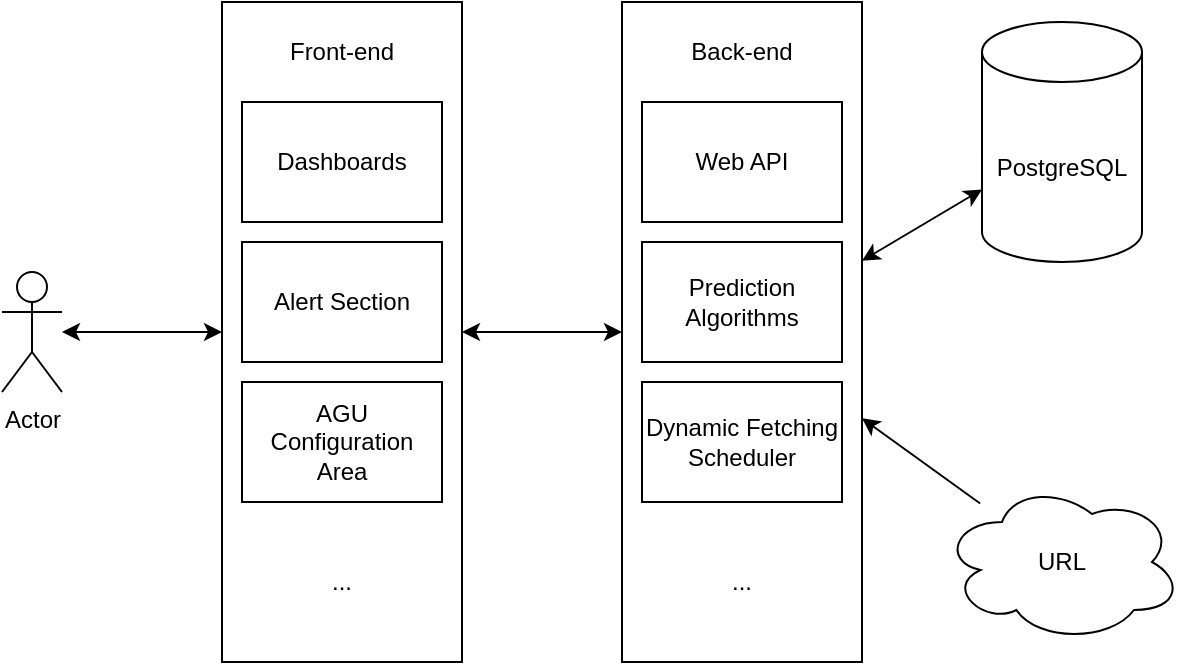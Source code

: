 <mxfile version="24.5.1" type="device" pages="4">
  <diagram name="System Architecture" id="_80CxN9P1kbgFJOvUg9M">
    <mxGraphModel dx="1420" dy="822" grid="1" gridSize="10" guides="1" tooltips="1" connect="1" arrows="1" fold="1" page="1" pageScale="1" pageWidth="827" pageHeight="1169" math="0" shadow="0">
      <root>
        <mxCell id="0" />
        <mxCell id="1" parent="0" />
        <mxCell id="HzzTJSY6GwNlzx9w7kI1-1" value="Actor" style="shape=umlActor;verticalLabelPosition=bottom;verticalAlign=top;html=1;outlineConnect=0;" parent="1" vertex="1">
          <mxGeometry x="90" y="285" width="30" height="60" as="geometry" />
        </mxCell>
        <mxCell id="HzzTJSY6GwNlzx9w7kI1-2" value="PostgreSQL" style="shape=cylinder3;whiteSpace=wrap;html=1;boundedLbl=1;backgroundOutline=1;size=15;" parent="1" vertex="1">
          <mxGeometry x="580" y="160" width="80" height="120" as="geometry" />
        </mxCell>
        <mxCell id="HzzTJSY6GwNlzx9w7kI1-3" value="" style="group" parent="1" vertex="1" connectable="0">
          <mxGeometry x="200" y="150" width="120" height="330" as="geometry" />
        </mxCell>
        <mxCell id="HzzTJSY6GwNlzx9w7kI1-4" value="" style="rounded=0;whiteSpace=wrap;html=1;container=0;" parent="HzzTJSY6GwNlzx9w7kI1-3" vertex="1">
          <mxGeometry width="120" height="330" as="geometry" />
        </mxCell>
        <mxCell id="HzzTJSY6GwNlzx9w7kI1-5" value="Front-end" style="text;html=1;align=center;verticalAlign=middle;whiteSpace=wrap;rounded=0;container=0;" parent="HzzTJSY6GwNlzx9w7kI1-3" vertex="1">
          <mxGeometry x="30" y="10" width="60" height="30" as="geometry" />
        </mxCell>
        <mxCell id="HzzTJSY6GwNlzx9w7kI1-6" value="Dashboards" style="rounded=0;whiteSpace=wrap;html=1;container=0;" parent="HzzTJSY6GwNlzx9w7kI1-3" vertex="1">
          <mxGeometry x="10" y="50" width="100" height="60" as="geometry" />
        </mxCell>
        <mxCell id="HzzTJSY6GwNlzx9w7kI1-7" value="Alert Section" style="rounded=0;whiteSpace=wrap;html=1;container=0;" parent="HzzTJSY6GwNlzx9w7kI1-3" vertex="1">
          <mxGeometry x="10" y="120" width="100" height="60" as="geometry" />
        </mxCell>
        <mxCell id="HzzTJSY6GwNlzx9w7kI1-8" value="AGU Configuration Area" style="rounded=0;whiteSpace=wrap;html=1;container=0;" parent="HzzTJSY6GwNlzx9w7kI1-3" vertex="1">
          <mxGeometry x="10" y="190" width="100" height="60" as="geometry" />
        </mxCell>
        <mxCell id="HzzTJSY6GwNlzx9w7kI1-9" value="..." style="rounded=0;whiteSpace=wrap;html=1;container=0;strokeWidth=1;opacity=0;" parent="HzzTJSY6GwNlzx9w7kI1-3" vertex="1">
          <mxGeometry x="10" y="260" width="100" height="60" as="geometry" />
        </mxCell>
        <mxCell id="HzzTJSY6GwNlzx9w7kI1-10" value="URL" style="ellipse;shape=cloud;whiteSpace=wrap;html=1;" parent="1" vertex="1">
          <mxGeometry x="560" y="390" width="120" height="80" as="geometry" />
        </mxCell>
        <mxCell id="HzzTJSY6GwNlzx9w7kI1-11" value="" style="rounded=0;whiteSpace=wrap;html=1;container=0;" parent="1" vertex="1">
          <mxGeometry x="400" y="150" width="120" height="330" as="geometry" />
        </mxCell>
        <mxCell id="HzzTJSY6GwNlzx9w7kI1-12" value="Back-end" style="text;html=1;align=center;verticalAlign=middle;whiteSpace=wrap;rounded=0;container=0;" parent="1" vertex="1">
          <mxGeometry x="430" y="160" width="60" height="30" as="geometry" />
        </mxCell>
        <mxCell id="HzzTJSY6GwNlzx9w7kI1-13" value="Dynamic Fetching Scheduler" style="rounded=0;whiteSpace=wrap;html=1;container=0;" parent="1" vertex="1">
          <mxGeometry x="410" y="340" width="100" height="60" as="geometry" />
        </mxCell>
        <mxCell id="HzzTJSY6GwNlzx9w7kI1-14" value="Prediction Algorithms" style="rounded=0;whiteSpace=wrap;html=1;container=0;" parent="1" vertex="1">
          <mxGeometry x="410" y="270" width="100" height="60" as="geometry" />
        </mxCell>
        <mxCell id="HzzTJSY6GwNlzx9w7kI1-15" value="..." style="rounded=0;whiteSpace=wrap;html=1;container=0;opacity=0;" parent="1" vertex="1">
          <mxGeometry x="410" y="410" width="100" height="60" as="geometry" />
        </mxCell>
        <mxCell id="HzzTJSY6GwNlzx9w7kI1-16" value="Web API" style="rounded=0;whiteSpace=wrap;html=1;container=0;" parent="1" vertex="1">
          <mxGeometry x="410" y="200" width="100" height="60" as="geometry" />
        </mxCell>
        <mxCell id="HzzTJSY6GwNlzx9w7kI1-17" value="" style="endArrow=classic;startArrow=classic;html=1;rounded=0;" parent="1" source="HzzTJSY6GwNlzx9w7kI1-4" target="HzzTJSY6GwNlzx9w7kI1-11" edge="1">
          <mxGeometry width="50" height="50" relative="1" as="geometry">
            <mxPoint x="290" y="450" as="sourcePoint" />
            <mxPoint x="340" y="400" as="targetPoint" />
          </mxGeometry>
        </mxCell>
        <mxCell id="HzzTJSY6GwNlzx9w7kI1-18" value="" style="endArrow=classic;startArrow=classic;html=1;rounded=0;" parent="1" source="HzzTJSY6GwNlzx9w7kI1-11" target="HzzTJSY6GwNlzx9w7kI1-2" edge="1">
          <mxGeometry width="50" height="50" relative="1" as="geometry">
            <mxPoint x="290" y="450" as="sourcePoint" />
            <mxPoint x="340" y="400" as="targetPoint" />
          </mxGeometry>
        </mxCell>
        <mxCell id="HzzTJSY6GwNlzx9w7kI1-19" value="" style="endArrow=classic;startArrow=classic;html=1;rounded=0;" parent="1" source="HzzTJSY6GwNlzx9w7kI1-4" target="HzzTJSY6GwNlzx9w7kI1-1" edge="1">
          <mxGeometry width="50" height="50" relative="1" as="geometry">
            <mxPoint x="290" y="450" as="sourcePoint" />
            <mxPoint x="340" y="400" as="targetPoint" />
          </mxGeometry>
        </mxCell>
        <mxCell id="HzzTJSY6GwNlzx9w7kI1-20" value="" style="endArrow=classic;html=1;rounded=0;" parent="1" source="HzzTJSY6GwNlzx9w7kI1-10" target="HzzTJSY6GwNlzx9w7kI1-11" edge="1">
          <mxGeometry width="50" height="50" relative="1" as="geometry">
            <mxPoint x="290" y="450" as="sourcePoint" />
            <mxPoint x="340" y="400" as="targetPoint" />
          </mxGeometry>
        </mxCell>
      </root>
    </mxGraphModel>
  </diagram>
  <diagram id="TSm0B2ShYw1X5NHqBs20" name="ER">
    <mxGraphModel dx="1420" dy="822" grid="1" gridSize="10" guides="1" tooltips="1" connect="1" arrows="1" fold="1" page="1" pageScale="1" pageWidth="827" pageHeight="1169" math="0" shadow="0">
      <root>
        <mxCell id="0" />
        <mxCell id="1" parent="0" />
        <mxCell id="BzgOq2YufCakB6A6878u-3" value="Transport Company" style="whiteSpace=wrap;html=1;align=center;" parent="1" vertex="1">
          <mxGeometry x="1500" y="280" width="100" height="40" as="geometry" />
        </mxCell>
        <mxCell id="BzgOq2YufCakB6A6878u-23" value="name" style="ellipse;whiteSpace=wrap;html=1;align=center;" parent="1" vertex="1">
          <mxGeometry x="900" y="200" width="100" height="40" as="geometry" />
        </mxCell>
        <mxCell id="BzgOq2YufCakB6A6878u-24" value="" style="endArrow=none;html=1;rounded=0;" parent="1" source="BzgOq2YufCakB6A6878u-23" target="62HaEtZBpZaGphUvm-mj-86" edge="1">
          <mxGeometry relative="1" as="geometry">
            <mxPoint x="1290" y="270" as="sourcePoint" />
            <mxPoint x="1550" y="280.0" as="targetPoint" />
          </mxGeometry>
        </mxCell>
        <mxCell id="BzgOq2YufCakB6A6878u-25" value="licence plate" style="ellipse;whiteSpace=wrap;html=1;align=center;" parent="1" vertex="1">
          <mxGeometry x="1380" y="640" width="100" height="40" as="geometry" />
        </mxCell>
        <mxCell id="BzgOq2YufCakB6A6878u-26" value="" style="endArrow=none;html=1;rounded=0;" parent="1" source="BzgOq2YufCakB6A6878u-25" target="62HaEtZBpZaGphUvm-mj-84" edge="1">
          <mxGeometry relative="1" as="geometry">
            <mxPoint x="850" y="110" as="sourcePoint" />
            <mxPoint x="950.0" y="280.0" as="targetPoint" />
          </mxGeometry>
        </mxCell>
        <mxCell id="BzgOq2YufCakB6A6878u-28" value="tank capacity" style="ellipse;whiteSpace=wrap;html=1;align=center;" parent="1" vertex="1">
          <mxGeometry x="1500" y="640" width="100" height="40" as="geometry" />
        </mxCell>
        <mxCell id="BzgOq2YufCakB6A6878u-29" value="" style="endArrow=none;html=1;rounded=0;" parent="1" source="BzgOq2YufCakB6A6878u-28" target="62HaEtZBpZaGphUvm-mj-84" edge="1">
          <mxGeometry relative="1" as="geometry">
            <mxPoint x="850" y="110" as="sourcePoint" />
            <mxPoint x="920.0" y="280.0" as="targetPoint" />
          </mxGeometry>
        </mxCell>
        <mxCell id="BzgOq2YufCakB6A6878u-32" value="" style="endArrow=none;html=1;rounded=0;" parent="1" source="OuOJs1nAJaiCj_xedtFP-2" target="BzgOq2YufCakB6A6878u-3" edge="1">
          <mxGeometry relative="1" as="geometry">
            <mxPoint x="1550" y="240" as="sourcePoint" />
            <mxPoint x="1430" y="-50" as="targetPoint" />
          </mxGeometry>
        </mxCell>
        <mxCell id="62HaEtZBpZaGphUvm-mj-3" value="fetch timestamp" style="ellipse;whiteSpace=wrap;html=1;align=center;" parent="1" vertex="1">
          <mxGeometry x="420" y="1340" width="100" height="40" as="geometry" />
        </mxCell>
        <mxCell id="62HaEtZBpZaGphUvm-mj-6" value="min" style="ellipse;whiteSpace=wrap;html=1;align=center;" parent="1" vertex="1">
          <mxGeometry x="180" y="1340" width="100" height="40" as="geometry" />
        </mxCell>
        <mxCell id="62HaEtZBpZaGphUvm-mj-7" value="max" style="ellipse;whiteSpace=wrap;html=1;align=center;" parent="1" vertex="1">
          <mxGeometry x="300" y="1340" width="100" height="40" as="geometry" />
        </mxCell>
        <mxCell id="62HaEtZBpZaGphUvm-mj-8" value="" style="endArrow=none;html=1;rounded=0;" parent="1" source="62HaEtZBpZaGphUvm-mj-3" target="U4p-ocMSSpTRNGJ_YIH6-3" edge="1">
          <mxGeometry relative="1" as="geometry">
            <mxPoint x="937" y="990" as="sourcePoint" />
            <mxPoint x="671.286" y="1290.0" as="targetPoint" />
          </mxGeometry>
        </mxCell>
        <mxCell id="62HaEtZBpZaGphUvm-mj-10" value="" style="endArrow=none;html=1;rounded=0;" parent="1" source="U4p-ocMSSpTRNGJ_YIH6-3" target="62HaEtZBpZaGphUvm-mj-7" edge="1">
          <mxGeometry relative="1" as="geometry">
            <mxPoint x="637" y="1290.0" as="sourcePoint" />
            <mxPoint x="617" y="1260" as="targetPoint" />
          </mxGeometry>
        </mxCell>
        <mxCell id="62HaEtZBpZaGphUvm-mj-11" value="" style="endArrow=none;html=1;rounded=0;" parent="1" source="U4p-ocMSSpTRNGJ_YIH6-3" target="62HaEtZBpZaGphUvm-mj-6" edge="1">
          <mxGeometry relative="1" as="geometry">
            <mxPoint x="602.714" y="1290.0" as="sourcePoint" />
            <mxPoint x="561" y="1159" as="targetPoint" />
          </mxGeometry>
        </mxCell>
        <mxCell id="62HaEtZBpZaGphUvm-mj-26" value="has" style="shape=rhombus;perimeter=rhombusPerimeter;whiteSpace=wrap;html=1;align=center;" parent="1" vertex="1">
          <mxGeometry x="1210" y="280" width="80" height="40" as="geometry" />
        </mxCell>
        <mxCell id="62HaEtZBpZaGphUvm-mj-33" value="performs" style="shape=rhombus;perimeter=rhombusPerimeter;whiteSpace=wrap;html=1;align=center;" parent="1" vertex="1">
          <mxGeometry x="1210" y="560" width="80" height="40" as="geometry" />
        </mxCell>
        <mxCell id="62HaEtZBpZaGphUvm-mj-54" value="estudar se a existencia de uma super entidade company para depois ter 2 sub entidades para tranport e gestao (ORM)&lt;div&gt;idem para employee e driver, etc...&lt;/div&gt;&lt;div&gt;&lt;br&gt;&lt;/div&gt;" style="text;strokeColor=none;fillColor=none;spacingLeft=4;spacingRight=4;overflow=hidden;rotatable=0;points=[[0,0.5],[1,0.5]];portConstraint=eastwest;fontSize=12;whiteSpace=wrap;html=1;" parent="1" vertex="1">
          <mxGeometry x="560" y="440" width="200" height="100" as="geometry" />
        </mxCell>
        <mxCell id="62HaEtZBpZaGphUvm-mj-55" value="" style="endArrow=none;html=1;rounded=0;" parent="1" source="62HaEtZBpZaGphUvm-mj-26" target="BzgOq2YufCakB6A6878u-3" edge="1">
          <mxGeometry relative="1" as="geometry">
            <mxPoint x="1040" y="370" as="sourcePoint" />
            <mxPoint x="1200" y="370" as="targetPoint" />
          </mxGeometry>
        </mxCell>
        <mxCell id="62HaEtZBpZaGphUvm-mj-56" value="1" style="resizable=0;html=1;whiteSpace=wrap;align=right;verticalAlign=bottom;" parent="62HaEtZBpZaGphUvm-mj-55" connectable="0" vertex="1">
          <mxGeometry x="1" relative="1" as="geometry">
            <mxPoint x="1" y="2" as="offset" />
          </mxGeometry>
        </mxCell>
        <mxCell id="62HaEtZBpZaGphUvm-mj-59" value="" style="endArrow=none;html=1;rounded=0;" parent="1" source="62HaEtZBpZaGphUvm-mj-85" target="BzgOq2YufCakB6A6878u-3" edge="1">
          <mxGeometry relative="1" as="geometry">
            <mxPoint x="1140" y="300.0" as="sourcePoint" />
            <mxPoint x="1200" y="440" as="targetPoint" />
          </mxGeometry>
        </mxCell>
        <mxCell id="62HaEtZBpZaGphUvm-mj-60" value="1" style="resizable=0;html=1;whiteSpace=wrap;align=right;verticalAlign=bottom;" parent="62HaEtZBpZaGphUvm-mj-59" connectable="0" vertex="1">
          <mxGeometry x="1" relative="1" as="geometry">
            <mxPoint x="2" y="16" as="offset" />
          </mxGeometry>
        </mxCell>
        <mxCell id="62HaEtZBpZaGphUvm-mj-61" value="" style="shape=link;html=1;rounded=0;" parent="1" source="62HaEtZBpZaGphUvm-mj-85" target="62HaEtZBpZaGphUvm-mj-84" edge="1">
          <mxGeometry relative="1" as="geometry">
            <mxPoint x="1060" y="300.0" as="sourcePoint" />
            <mxPoint x="1000.0" y="300.0" as="targetPoint" />
          </mxGeometry>
        </mxCell>
        <mxCell id="62HaEtZBpZaGphUvm-mj-62" value="N" style="resizable=0;html=1;whiteSpace=wrap;align=right;verticalAlign=bottom;" parent="62HaEtZBpZaGphUvm-mj-61" connectable="0" vertex="1">
          <mxGeometry x="1" relative="1" as="geometry">
            <mxPoint x="13" as="offset" />
          </mxGeometry>
        </mxCell>
        <mxCell id="62HaEtZBpZaGphUvm-mj-65" value="" style="endArrow=none;html=1;rounded=0;" parent="1" source="62HaEtZBpZaGphUvm-mj-33" target="62HaEtZBpZaGphUvm-mj-84" edge="1">
          <mxGeometry relative="1" as="geometry">
            <mxPoint x="1040" y="440" as="sourcePoint" />
            <mxPoint x="950.0" y="320.0" as="targetPoint" />
          </mxGeometry>
        </mxCell>
        <mxCell id="62HaEtZBpZaGphUvm-mj-66" value="1" style="resizable=0;html=1;whiteSpace=wrap;align=right;verticalAlign=bottom;" parent="62HaEtZBpZaGphUvm-mj-65" connectable="0" vertex="1">
          <mxGeometry x="1" relative="1" as="geometry">
            <mxPoint y="20" as="offset" />
          </mxGeometry>
        </mxCell>
        <mxCell id="62HaEtZBpZaGphUvm-mj-80" value="date" style="ellipse;whiteSpace=wrap;html=1;align=center;" parent="1" vertex="1">
          <mxGeometry x="60" y="1340" width="100" height="40" as="geometry" />
        </mxCell>
        <mxCell id="62HaEtZBpZaGphUvm-mj-81" value="" style="endArrow=none;html=1;rounded=0;" parent="1" source="62HaEtZBpZaGphUvm-mj-80" target="U4p-ocMSSpTRNGJ_YIH6-3" edge="1">
          <mxGeometry relative="1" as="geometry">
            <mxPoint x="267" y="1120" as="sourcePoint" />
            <mxPoint x="587" y="1284.583" as="targetPoint" />
          </mxGeometry>
        </mxCell>
        <mxCell id="62HaEtZBpZaGphUvm-mj-84" value="Car" style="shape=ext;margin=3;double=1;whiteSpace=wrap;html=1;align=center;" parent="1" vertex="1">
          <mxGeometry x="1500" y="560" width="100" height="40" as="geometry" />
        </mxCell>
        <mxCell id="62HaEtZBpZaGphUvm-mj-85" value="has" style="shape=rhombus;double=1;perimeter=rhombusPerimeter;whiteSpace=wrap;html=1;align=center;" parent="1" vertex="1">
          <mxGeometry x="1510" y="420" width="80" height="40" as="geometry" />
        </mxCell>
        <mxCell id="62HaEtZBpZaGphUvm-mj-86" value="Driver" style="shape=ext;margin=3;double=1;whiteSpace=wrap;html=1;align=center;" parent="1" vertex="1">
          <mxGeometry x="900" y="280" width="100" height="40" as="geometry" />
        </mxCell>
        <mxCell id="62HaEtZBpZaGphUvm-mj-102" value="drives" style="shape=rhombus;perimeter=rhombusPerimeter;whiteSpace=wrap;html=1;align=center;" parent="1" vertex="1">
          <mxGeometry x="1210" y="420" width="80" height="40" as="geometry" />
        </mxCell>
        <mxCell id="62HaEtZBpZaGphUvm-mj-106" value="" style="endArrow=none;html=1;rounded=0;" parent="1" source="62HaEtZBpZaGphUvm-mj-102" target="62HaEtZBpZaGphUvm-mj-84" edge="1">
          <mxGeometry relative="1" as="geometry">
            <mxPoint x="1128" y="199" as="sourcePoint" />
            <mxPoint x="1230" y="130" as="targetPoint" />
          </mxGeometry>
        </mxCell>
        <mxCell id="62HaEtZBpZaGphUvm-mj-107" value="1" style="resizable=0;html=1;whiteSpace=wrap;align=right;verticalAlign=bottom;" parent="62HaEtZBpZaGphUvm-mj-106" connectable="0" vertex="1">
          <mxGeometry x="1" relative="1" as="geometry" />
        </mxCell>
        <mxCell id="62HaEtZBpZaGphUvm-mj-129" value="days ahead" style="ellipse;whiteSpace=wrap;html=1;align=center;dashed=1;" parent="1" vertex="1">
          <mxGeometry x="540" y="1340" width="100" height="40" as="geometry" />
        </mxCell>
        <mxCell id="62HaEtZBpZaGphUvm-mj-130" value="" style="endArrow=none;html=1;rounded=0;" parent="1" source="U4p-ocMSSpTRNGJ_YIH6-3" target="62HaEtZBpZaGphUvm-mj-129" edge="1">
          <mxGeometry relative="1" as="geometry">
            <mxPoint x="687" y="1284.583" as="sourcePoint" />
            <mxPoint x="507" y="1140" as="targetPoint" />
          </mxGeometry>
        </mxCell>
        <mxCell id="JgJac_7qzhiJ1L76eoqE-33" value="" style="endArrow=none;html=1;rounded=0;" parent="1" source="62HaEtZBpZaGphUvm-mj-102" target="62HaEtZBpZaGphUvm-mj-86" edge="1">
          <mxGeometry relative="1" as="geometry">
            <mxPoint x="950" y="370" as="sourcePoint" />
            <mxPoint x="1110" y="370" as="targetPoint" />
          </mxGeometry>
        </mxCell>
        <mxCell id="JgJac_7qzhiJ1L76eoqE-34" value="1" style="resizable=0;html=1;whiteSpace=wrap;align=right;verticalAlign=bottom;" parent="JgJac_7qzhiJ1L76eoqE-33" connectable="0" vertex="1">
          <mxGeometry x="1" relative="1" as="geometry">
            <mxPoint x="16" y="8" as="offset" />
          </mxGeometry>
        </mxCell>
        <mxCell id="JgJac_7qzhiJ1L76eoqE-35" value="" style="shape=link;html=1;rounded=0;" parent="1" source="62HaEtZBpZaGphUvm-mj-26" target="62HaEtZBpZaGphUvm-mj-86" edge="1">
          <mxGeometry relative="1" as="geometry">
            <mxPoint x="950" y="370" as="sourcePoint" />
            <mxPoint x="1110" y="370" as="targetPoint" />
          </mxGeometry>
        </mxCell>
        <mxCell id="JgJac_7qzhiJ1L76eoqE-36" value="1" style="resizable=0;html=1;whiteSpace=wrap;align=right;verticalAlign=bottom;" parent="JgJac_7qzhiJ1L76eoqE-35" connectable="0" vertex="1">
          <mxGeometry x="1" relative="1" as="geometry">
            <mxPoint x="10" as="offset" />
          </mxGeometry>
        </mxCell>
        <mxCell id="U4p-ocMSSpTRNGJ_YIH6-3" value="Temperature view" style="rounded=1;arcSize=10;whiteSpace=wrap;html=1;align=center;" parent="1" vertex="1">
          <mxGeometry x="300" y="1260" width="100" height="40" as="geometry" />
        </mxCell>
        <mxCell id="U4p-ocMSSpTRNGJ_YIH6-4" value="Gas View" style="rounded=1;arcSize=10;whiteSpace=wrap;html=1;align=center;" parent="1" vertex="1">
          <mxGeometry x="300" y="1420" width="100" height="40" as="geometry" />
        </mxCell>
        <mxCell id="U4p-ocMSSpTRNGJ_YIH6-5" value="prediction model" style="ellipse;whiteSpace=wrap;html=1;align=center;" parent="1" vertex="1">
          <mxGeometry x="300" y="1500" width="100" height="40" as="geometry" />
        </mxCell>
        <mxCell id="U4p-ocMSSpTRNGJ_YIH6-6" value="fetch timestamp" style="ellipse;whiteSpace=wrap;html=1;align=center;" parent="1" vertex="1">
          <mxGeometry x="420" y="1500" width="100" height="40" as="geometry" />
        </mxCell>
        <mxCell id="U4p-ocMSSpTRNGJ_YIH6-8" value="days ahead" style="ellipse;whiteSpace=wrap;html=1;align=center;dashed=1;" parent="1" vertex="1">
          <mxGeometry x="540" y="1500" width="100" height="40" as="geometry" />
        </mxCell>
        <mxCell id="U4p-ocMSSpTRNGJ_YIH6-9" value="level" style="ellipse;whiteSpace=wrap;html=1;align=center;" parent="1" vertex="1">
          <mxGeometry x="180" y="1500" width="100" height="40" as="geometry" />
        </mxCell>
        <mxCell id="U4p-ocMSSpTRNGJ_YIH6-10" value="date" style="ellipse;whiteSpace=wrap;html=1;align=center;" parent="1" vertex="1">
          <mxGeometry x="60" y="1500" width="100" height="40" as="geometry" />
        </mxCell>
        <mxCell id="U4p-ocMSSpTRNGJ_YIH6-11" value="" style="endArrow=none;html=1;rounded=0;" parent="1" source="U4p-ocMSSpTRNGJ_YIH6-10" target="U4p-ocMSSpTRNGJ_YIH6-4" edge="1">
          <mxGeometry relative="1" as="geometry">
            <mxPoint x="190" y="1250" as="sourcePoint" />
            <mxPoint x="350" y="1250" as="targetPoint" />
          </mxGeometry>
        </mxCell>
        <mxCell id="U4p-ocMSSpTRNGJ_YIH6-12" value="" style="endArrow=none;html=1;rounded=0;" parent="1" source="U4p-ocMSSpTRNGJ_YIH6-9" target="U4p-ocMSSpTRNGJ_YIH6-4" edge="1">
          <mxGeometry relative="1" as="geometry">
            <mxPoint x="190" y="1250" as="sourcePoint" />
            <mxPoint x="350" y="1250" as="targetPoint" />
          </mxGeometry>
        </mxCell>
        <mxCell id="U4p-ocMSSpTRNGJ_YIH6-13" value="" style="endArrow=none;html=1;rounded=0;" parent="1" source="U4p-ocMSSpTRNGJ_YIH6-4" target="U4p-ocMSSpTRNGJ_YIH6-5" edge="1">
          <mxGeometry relative="1" as="geometry">
            <mxPoint x="190" y="1250" as="sourcePoint" />
            <mxPoint x="350" y="1250" as="targetPoint" />
          </mxGeometry>
        </mxCell>
        <mxCell id="U4p-ocMSSpTRNGJ_YIH6-14" value="" style="endArrow=none;html=1;rounded=0;" parent="1" source="U4p-ocMSSpTRNGJ_YIH6-4" target="U4p-ocMSSpTRNGJ_YIH6-6" edge="1">
          <mxGeometry relative="1" as="geometry">
            <mxPoint x="190" y="1250" as="sourcePoint" />
            <mxPoint x="350" y="1250" as="targetPoint" />
          </mxGeometry>
        </mxCell>
        <mxCell id="U4p-ocMSSpTRNGJ_YIH6-15" value="" style="endArrow=none;html=1;rounded=0;" parent="1" source="U4p-ocMSSpTRNGJ_YIH6-4" target="U4p-ocMSSpTRNGJ_YIH6-8" edge="1">
          <mxGeometry relative="1" as="geometry">
            <mxPoint x="190" y="1250" as="sourcePoint" />
            <mxPoint x="350" y="1250" as="targetPoint" />
          </mxGeometry>
        </mxCell>
        <mxCell id="V-uKoYp69ZXWJuiRhww_-2" value="agu_id" style="ellipse;whiteSpace=wrap;html=1;align=center;" parent="1" vertex="1">
          <mxGeometry x="60" y="1420" width="100" height="40" as="geometry" />
        </mxCell>
        <mxCell id="V-uKoYp69ZXWJuiRhww_-3" value="" style="endArrow=none;html=1;rounded=0;" parent="1" source="V-uKoYp69ZXWJuiRhww_-2" target="U4p-ocMSSpTRNGJ_YIH6-4" edge="1">
          <mxGeometry relative="1" as="geometry">
            <mxPoint x="500" y="1240" as="sourcePoint" />
            <mxPoint x="660" y="1240" as="targetPoint" />
          </mxGeometry>
        </mxCell>
        <mxCell id="V-uKoYp69ZXWJuiRhww_-4" value="agu_id" style="ellipse;whiteSpace=wrap;html=1;align=center;" parent="1" vertex="1">
          <mxGeometry x="60" y="1260" width="100" height="40" as="geometry" />
        </mxCell>
        <mxCell id="V-uKoYp69ZXWJuiRhww_-5" value="" style="endArrow=none;html=1;rounded=0;" parent="1" source="V-uKoYp69ZXWJuiRhww_-4" target="U4p-ocMSSpTRNGJ_YIH6-3" edge="1">
          <mxGeometry relative="1" as="geometry">
            <mxPoint x="500" y="1080" as="sourcePoint" />
            <mxPoint x="300" y="1280" as="targetPoint" />
          </mxGeometry>
        </mxCell>
        <mxCell id="V-uKoYp69ZXWJuiRhww_-8" value="AGU Data System" style="text;html=1;strokeColor=none;fillColor=none;align=center;verticalAlign=middle;whiteSpace=wrap;rounded=0;fontSize=40;" parent="1" vertex="1">
          <mxGeometry x="780" y="40" width="340" height="40" as="geometry" />
        </mxCell>
        <mxCell id="V-uKoYp69ZXWJuiRhww_-9" value="provider id" style="ellipse;whiteSpace=wrap;html=1;align=center;" parent="1" vertex="1">
          <mxGeometry x="540" y="1260" width="100" height="40" as="geometry" />
        </mxCell>
        <mxCell id="V-uKoYp69ZXWJuiRhww_-10" value="provider id" style="ellipse;whiteSpace=wrap;html=1;align=center;" parent="1" vertex="1">
          <mxGeometry x="540" y="1420" width="100" height="40" as="geometry" />
        </mxCell>
        <mxCell id="V-uKoYp69ZXWJuiRhww_-12" value="" style="endArrow=none;html=1;rounded=0;fontSize=40;" parent="1" source="U4p-ocMSSpTRNGJ_YIH6-3" target="V-uKoYp69ZXWJuiRhww_-9" edge="1">
          <mxGeometry relative="1" as="geometry">
            <mxPoint x="700" y="1170" as="sourcePoint" />
            <mxPoint x="860" y="1170" as="targetPoint" />
          </mxGeometry>
        </mxCell>
        <mxCell id="V-uKoYp69ZXWJuiRhww_-13" value="" style="endArrow=none;html=1;rounded=0;fontSize=40;" parent="1" source="U4p-ocMSSpTRNGJ_YIH6-4" target="V-uKoYp69ZXWJuiRhww_-10" edge="1">
          <mxGeometry relative="1" as="geometry">
            <mxPoint x="700" y="1170" as="sourcePoint" />
            <mxPoint x="860" y="1170" as="targetPoint" />
          </mxGeometry>
        </mxCell>
        <mxCell id="OuOJs1nAJaiCj_xedtFP-2" value="name" style="ellipse;whiteSpace=wrap;html=1;align=center;fontStyle=4;" parent="1" vertex="1">
          <mxGeometry x="1500" y="200" width="100" height="40" as="geometry" />
        </mxCell>
        <mxCell id="7YToMDd3lSyqVcr-KoZ3-4" value="Loads" style="whiteSpace=wrap;html=1;align=center;" parent="1" vertex="1">
          <mxGeometry x="900" y="560" width="100" height="40" as="geometry" />
        </mxCell>
        <mxCell id="7YToMDd3lSyqVcr-KoZ3-5" value="critical level" style="ellipse;whiteSpace=wrap;html=1;align=center;" parent="1" vertex="1">
          <mxGeometry x="180" y="920" width="100" height="40" as="geometry" />
        </mxCell>
        <mxCell id="7YToMDd3lSyqVcr-KoZ3-6" value="" style="endArrow=none;html=1;rounded=0;" parent="1" source="7YToMDd3lSyqVcr-KoZ3-5" target="7YToMDd3lSyqVcr-KoZ3-48" edge="1">
          <mxGeometry relative="1" as="geometry">
            <mxPoint x="371" y="950" as="sourcePoint" />
            <mxPoint x="401" y="736.736" as="targetPoint" />
          </mxGeometry>
        </mxCell>
        <mxCell id="7YToMDd3lSyqVcr-KoZ3-7" value="amount" style="ellipse;whiteSpace=wrap;html=1;align=center;" parent="1" vertex="1">
          <mxGeometry x="780" y="640" width="100" height="40" as="geometry" />
        </mxCell>
        <mxCell id="7YToMDd3lSyqVcr-KoZ3-8" value="" style="endArrow=none;html=1;rounded=0;" parent="1" source="7YToMDd3lSyqVcr-KoZ3-7" target="7YToMDd3lSyqVcr-KoZ3-4" edge="1">
          <mxGeometry relative="1" as="geometry">
            <mxPoint x="330" y="330" as="sourcePoint" />
            <mxPoint x="490" y="330" as="targetPoint" />
          </mxGeometry>
        </mxCell>
        <mxCell id="7YToMDd3lSyqVcr-KoZ3-9" value="load timestamp" style="ellipse;whiteSpace=wrap;html=1;align=center;" parent="1" vertex="1">
          <mxGeometry x="781.5" y="480" width="100" height="40" as="geometry" />
        </mxCell>
        <mxCell id="7YToMDd3lSyqVcr-KoZ3-10" value="" style="endArrow=none;html=1;rounded=0;" parent="1" source="7YToMDd3lSyqVcr-KoZ3-9" target="7YToMDd3lSyqVcr-KoZ3-4" edge="1">
          <mxGeometry relative="1" as="geometry">
            <mxPoint x="330" y="330" as="sourcePoint" />
            <mxPoint x="490" y="330" as="targetPoint" />
          </mxGeometry>
        </mxCell>
        <mxCell id="7YToMDd3lSyqVcr-KoZ3-11" value="time of&lt;span style=&quot;background-color: initial;&quot;&gt;&amp;nbsp;day&lt;/span&gt;" style="ellipse;whiteSpace=wrap;html=1;align=center;" parent="1" vertex="1">
          <mxGeometry x="1020" y="480" width="100" height="40" as="geometry" />
        </mxCell>
        <mxCell id="7YToMDd3lSyqVcr-KoZ3-12" value="" style="endArrow=none;html=1;rounded=0;" parent="1" source="7YToMDd3lSyqVcr-KoZ3-11" target="7YToMDd3lSyqVcr-KoZ3-4" edge="1">
          <mxGeometry relative="1" as="geometry">
            <mxPoint x="330" y="330" as="sourcePoint" />
            <mxPoint x="490" y="330" as="targetPoint" />
          </mxGeometry>
        </mxCell>
        <mxCell id="7YToMDd3lSyqVcr-KoZ3-14" value="" style="endArrow=none;html=1;rounded=0;" parent="1" source="62HaEtZBpZaGphUvm-mj-33" target="7YToMDd3lSyqVcr-KoZ3-4" edge="1">
          <mxGeometry relative="1" as="geometry">
            <mxPoint x="680" y="580" as="sourcePoint" />
            <mxPoint x="670" y="440" as="targetPoint" />
          </mxGeometry>
        </mxCell>
        <mxCell id="7YToMDd3lSyqVcr-KoZ3-15" value="N" style="resizable=0;html=1;whiteSpace=wrap;align=right;verticalAlign=bottom;" parent="7YToMDd3lSyqVcr-KoZ3-14" connectable="0" vertex="1">
          <mxGeometry x="1" relative="1" as="geometry">
            <mxPoint x="12" y="3" as="offset" />
          </mxGeometry>
        </mxCell>
        <mxCell id="7YToMDd3lSyqVcr-KoZ3-18" value="reference" style="ellipse;whiteSpace=wrap;html=1;align=center;fontStyle=4;" parent="1" vertex="1">
          <mxGeometry x="900" y="480" width="100" height="40" as="geometry" />
        </mxCell>
        <mxCell id="7YToMDd3lSyqVcr-KoZ3-19" value="" style="endArrow=none;html=1;rounded=0;" parent="1" source="7YToMDd3lSyqVcr-KoZ3-18" target="7YToMDd3lSyqVcr-KoZ3-4" edge="1">
          <mxGeometry relative="1" as="geometry">
            <mxPoint x="690" y="510" as="sourcePoint" />
            <mxPoint x="850" y="510" as="targetPoint" />
          </mxGeometry>
        </mxCell>
        <mxCell id="7YToMDd3lSyqVcr-KoZ3-20" value="" style="endArrow=none;html=1;rounded=0;" parent="1" source="7YToMDd3lSyqVcr-KoZ3-87" target="7YToMDd3lSyqVcr-KoZ3-4" edge="1">
          <mxGeometry relative="1" as="geometry">
            <mxPoint x="950" y="700" as="sourcePoint" />
            <mxPoint x="1110" y="710" as="targetPoint" />
          </mxGeometry>
        </mxCell>
        <mxCell id="7YToMDd3lSyqVcr-KoZ3-21" value="N" style="resizable=0;html=1;whiteSpace=wrap;align=right;verticalAlign=bottom;" parent="7YToMDd3lSyqVcr-KoZ3-20" connectable="0" vertex="1">
          <mxGeometry x="1" relative="1" as="geometry">
            <mxPoint x="1" y="16" as="offset" />
          </mxGeometry>
        </mxCell>
        <mxCell id="7YToMDd3lSyqVcr-KoZ3-22" value="distance" style="ellipse;whiteSpace=wrap;html=1;align=center;" parent="1" vertex="1">
          <mxGeometry x="1020" y="640" width="100" height="40" as="geometry" />
        </mxCell>
        <mxCell id="7YToMDd3lSyqVcr-KoZ3-23" value="" style="endArrow=none;html=1;rounded=0;" parent="1" source="7YToMDd3lSyqVcr-KoZ3-22" target="7YToMDd3lSyqVcr-KoZ3-4" edge="1">
          <mxGeometry relative="1" as="geometry">
            <mxPoint x="690" y="760" as="sourcePoint" />
            <mxPoint x="850" y="760" as="targetPoint" />
          </mxGeometry>
        </mxCell>
        <mxCell id="7YToMDd3lSyqVcr-KoZ3-24" value="max level" style="ellipse;whiteSpace=wrap;html=1;align=center;" parent="1" vertex="1">
          <mxGeometry x="180" y="760" width="100" height="40" as="geometry" />
        </mxCell>
        <mxCell id="7YToMDd3lSyqVcr-KoZ3-25" value="" style="endArrow=none;html=1;rounded=0;" parent="1" source="7YToMDd3lSyqVcr-KoZ3-24" target="7YToMDd3lSyqVcr-KoZ3-48" edge="1">
          <mxGeometry relative="1" as="geometry">
            <mxPoint x="340" y="720" as="sourcePoint" />
            <mxPoint x="500" y="720" as="targetPoint" />
          </mxGeometry>
        </mxCell>
        <mxCell id="7YToMDd3lSyqVcr-KoZ3-26" value="min level" style="ellipse;whiteSpace=wrap;html=1;align=center;" parent="1" vertex="1">
          <mxGeometry x="180" y="840" width="100" height="40" as="geometry" />
        </mxCell>
        <mxCell id="7YToMDd3lSyqVcr-KoZ3-27" value="" style="endArrow=none;html=1;rounded=0;" parent="1" source="7YToMDd3lSyqVcr-KoZ3-48" target="7YToMDd3lSyqVcr-KoZ3-26" edge="1">
          <mxGeometry relative="1" as="geometry">
            <mxPoint x="340" y="720" as="sourcePoint" />
            <mxPoint x="500" y="720" as="targetPoint" />
          </mxGeometry>
        </mxCell>
        <mxCell id="7YToMDd3lSyqVcr-KoZ3-28" value="name" style="ellipse;whiteSpace=wrap;html=1;align=center;" parent="1" vertex="1">
          <mxGeometry x="1380" y="980" width="100" height="40" as="geometry" />
        </mxCell>
        <mxCell id="7YToMDd3lSyqVcr-KoZ3-29" value="" style="endArrow=none;html=1;rounded=0;" parent="1" source="7YToMDd3lSyqVcr-KoZ3-126" target="7YToMDd3lSyqVcr-KoZ3-28" edge="1">
          <mxGeometry relative="1" as="geometry">
            <mxPoint x="1335.843" y="957.121" as="sourcePoint" />
            <mxPoint x="810" y="950" as="targetPoint" />
          </mxGeometry>
        </mxCell>
        <mxCell id="7YToMDd3lSyqVcr-KoZ3-30" value="Provider" style="whiteSpace=wrap;html=1;align=center;" parent="1" vertex="1">
          <mxGeometry x="900" y="1120" width="100" height="40" as="geometry" />
        </mxCell>
        <mxCell id="7YToMDd3lSyqVcr-KoZ3-31" value="" style="endArrow=none;html=1;rounded=0;" parent="1" source="7YToMDd3lSyqVcr-KoZ3-30" target="7YToMDd3lSyqVcr-KoZ3-43" edge="1">
          <mxGeometry relative="1" as="geometry">
            <mxPoint x="830" y="1570" as="sourcePoint" />
            <mxPoint x="800" y="1630" as="targetPoint" />
          </mxGeometry>
        </mxCell>
        <mxCell id="7YToMDd3lSyqVcr-KoZ3-32" value="type" style="ellipse;whiteSpace=wrap;html=1;align=center;" parent="1" vertex="1">
          <mxGeometry x="781.5" y="1040" width="100" height="40" as="geometry" />
        </mxCell>
        <mxCell id="7YToMDd3lSyqVcr-KoZ3-33" value="" style="endArrow=none;html=1;rounded=0;" parent="1" source="7YToMDd3lSyqVcr-KoZ3-30" target="7YToMDd3lSyqVcr-KoZ3-32" edge="1">
          <mxGeometry width="50" height="50" relative="1" as="geometry">
            <mxPoint x="870" y="1510" as="sourcePoint" />
            <mxPoint x="920" y="1460" as="targetPoint" />
          </mxGeometry>
        </mxCell>
        <mxCell id="7YToMDd3lSyqVcr-KoZ3-34" value="R1" style="text;html=1;align=center;verticalAlign=middle;whiteSpace=wrap;rounded=0;" parent="1" vertex="1">
          <mxGeometry x="1020" y="510" width="60" height="30" as="geometry" />
        </mxCell>
        <mxCell id="7YToMDd3lSyqVcr-KoZ3-35" value="R2" style="text;html=1;align=center;verticalAlign=middle;whiteSpace=wrap;rounded=0;" parent="1" vertex="1">
          <mxGeometry x="821.5" y="620" width="60" height="30" as="geometry" />
        </mxCell>
        <mxCell id="7YToMDd3lSyqVcr-KoZ3-36" value="R3" style="text;html=1;align=center;verticalAlign=middle;whiteSpace=wrap;rounded=0;" parent="1" vertex="1">
          <mxGeometry x="824" y="1070" width="60" height="30" as="geometry" />
        </mxCell>
        <mxCell id="7YToMDd3lSyqVcr-KoZ3-37" value="&lt;div&gt;R5&lt;/div&gt;" style="text;html=1;align=center;verticalAlign=middle;whiteSpace=wrap;rounded=0;" parent="1" vertex="1">
          <mxGeometry x="260" y="840" width="60" height="30" as="geometry" />
        </mxCell>
        <mxCell id="7YToMDd3lSyqVcr-KoZ3-38" value="&lt;div&gt;R5&lt;/div&gt;" style="text;html=1;align=center;verticalAlign=middle;whiteSpace=wrap;rounded=0;" parent="1" vertex="1">
          <mxGeometry x="221.5" y="790" width="60" height="30" as="geometry" />
        </mxCell>
        <mxCell id="7YToMDd3lSyqVcr-KoZ3-39" value="unload timestamp" style="ellipse;whiteSpace=wrap;html=1;align=center;" parent="1" vertex="1">
          <mxGeometry x="1140" y="640" width="100" height="40" as="geometry" />
        </mxCell>
        <mxCell id="7YToMDd3lSyqVcr-KoZ3-40" value="" style="endArrow=none;html=1;rounded=0;" parent="1" source="7YToMDd3lSyqVcr-KoZ3-39" target="7YToMDd3lSyqVcr-KoZ3-4" edge="1">
          <mxGeometry relative="1" as="geometry">
            <mxPoint x="1200" y="680" as="sourcePoint" />
            <mxPoint x="1360" y="680" as="targetPoint" />
          </mxGeometry>
        </mxCell>
        <mxCell id="7YToMDd3lSyqVcr-KoZ3-41" value="isComplete" style="ellipse;whiteSpace=wrap;html=1;align=center;dashed=1;fontSize=12;" parent="1" vertex="1">
          <mxGeometry x="1140" y="480" width="100" height="40" as="geometry" />
        </mxCell>
        <mxCell id="7YToMDd3lSyqVcr-KoZ3-42" value="" style="endArrow=none;html=1;rounded=0;fontSize=12;" parent="1" source="7YToMDd3lSyqVcr-KoZ3-4" target="7YToMDd3lSyqVcr-KoZ3-41" edge="1">
          <mxGeometry relative="1" as="geometry">
            <mxPoint x="760" y="750" as="sourcePoint" />
            <mxPoint x="920" y="750" as="targetPoint" />
          </mxGeometry>
        </mxCell>
        <mxCell id="7YToMDd3lSyqVcr-KoZ3-43" value="id" style="ellipse;whiteSpace=wrap;html=1;align=center;fontStyle=4;" parent="1" vertex="1">
          <mxGeometry x="1020" y="1040" width="100" height="40" as="geometry" />
        </mxCell>
        <mxCell id="7YToMDd3lSyqVcr-KoZ3-44" value="" style="endArrow=none;html=1;rounded=0;" parent="1" source="7YToMDd3lSyqVcr-KoZ3-118" target="7YToMDd3lSyqVcr-KoZ3-48" edge="1">
          <mxGeometry relative="1" as="geometry">
            <mxPoint x="350" y="700" as="sourcePoint" />
            <mxPoint x="960.857" y="850" as="targetPoint" />
          </mxGeometry>
        </mxCell>
        <mxCell id="7YToMDd3lSyqVcr-KoZ3-45" value="1" style="resizable=0;html=1;whiteSpace=wrap;align=right;verticalAlign=bottom;" parent="7YToMDd3lSyqVcr-KoZ3-44" connectable="0" vertex="1">
          <mxGeometry x="1" relative="1" as="geometry">
            <mxPoint x="2" y="16" as="offset" />
          </mxGeometry>
        </mxCell>
        <mxCell id="7YToMDd3lSyqVcr-KoZ3-46" value="" style="endArrow=none;html=1;rounded=0;" parent="1" source="7YToMDd3lSyqVcr-KoZ3-117" target="7YToMDd3lSyqVcr-KoZ3-30" edge="1">
          <mxGeometry relative="1" as="geometry">
            <mxPoint x="1019.31" y="1260.345" as="sourcePoint" />
            <mxPoint x="1330" y="1050" as="targetPoint" />
          </mxGeometry>
        </mxCell>
        <mxCell id="7YToMDd3lSyqVcr-KoZ3-47" value="N" style="resizable=0;html=1;align=right;verticalAlign=bottom;" parent="7YToMDd3lSyqVcr-KoZ3-46" connectable="0" vertex="1">
          <mxGeometry x="1" relative="1" as="geometry">
            <mxPoint y="3" as="offset" />
          </mxGeometry>
        </mxCell>
        <mxCell id="7YToMDd3lSyqVcr-KoZ3-48" value="Tanks" style="shape=ext;margin=3;double=1;whiteSpace=wrap;html=1;align=center;" parent="1" vertex="1">
          <mxGeometry x="300" y="840" width="100" height="40" as="geometry" />
        </mxCell>
        <mxCell id="7YToMDd3lSyqVcr-KoZ3-49" value="capacity" style="ellipse;whiteSpace=wrap;html=1;align=center;" parent="1" vertex="1">
          <mxGeometry x="420" y="760" width="100" height="40" as="geometry" />
        </mxCell>
        <mxCell id="7YToMDd3lSyqVcr-KoZ3-50" value="R2" style="text;html=1;align=center;verticalAlign=middle;whiteSpace=wrap;rounded=0;" parent="1" vertex="1">
          <mxGeometry x="420" y="790" width="60" height="30" as="geometry" />
        </mxCell>
        <mxCell id="7YToMDd3lSyqVcr-KoZ3-51" value="load volume" style="ellipse;whiteSpace=wrap;html=1;align=center;" parent="1" vertex="1">
          <mxGeometry x="420" y="920" width="100" height="40" as="geometry" />
        </mxCell>
        <mxCell id="7YToMDd3lSyqVcr-KoZ3-52" value="" style="endArrow=none;html=1;rounded=0;" parent="1" source="7YToMDd3lSyqVcr-KoZ3-51" target="7YToMDd3lSyqVcr-KoZ3-48" edge="1">
          <mxGeometry relative="1" as="geometry">
            <mxPoint x="371" y="950" as="sourcePoint" />
            <mxPoint x="381.125" y="860" as="targetPoint" />
          </mxGeometry>
        </mxCell>
        <mxCell id="7YToMDd3lSyqVcr-KoZ3-53" value="" style="endArrow=none;html=1;rounded=0;" parent="1" source="7YToMDd3lSyqVcr-KoZ3-48" target="7YToMDd3lSyqVcr-KoZ3-49" edge="1">
          <mxGeometry relative="1" as="geometry">
            <mxPoint x="401.5" y="863.231" as="sourcePoint" />
            <mxPoint x="499" y="660" as="targetPoint" />
          </mxGeometry>
        </mxCell>
        <mxCell id="7YToMDd3lSyqVcr-KoZ3-54" value="&lt;div&gt;R5&lt;/div&gt;" style="text;html=1;align=center;verticalAlign=middle;whiteSpace=wrap;rounded=0;" parent="1" vertex="1">
          <mxGeometry x="221.5" y="900" width="60" height="30" as="geometry" />
        </mxCell>
        <mxCell id="7YToMDd3lSyqVcr-KoZ3-55" value="has" style="shape=rhombus;double=1;perimeter=rhombusPerimeter;whiteSpace=wrap;html=1;align=center;" parent="1" vertex="1">
          <mxGeometry x="610" y="840" width="80" height="40" as="geometry" />
        </mxCell>
        <mxCell id="7YToMDd3lSyqVcr-KoZ3-56" value="" style="shape=link;html=1;rounded=0;" parent="1" source="7YToMDd3lSyqVcr-KoZ3-55" target="7YToMDd3lSyqVcr-KoZ3-48" edge="1">
          <mxGeometry relative="1" as="geometry">
            <mxPoint x="340" y="870" as="sourcePoint" />
            <mxPoint x="500" y="870" as="targetPoint" />
          </mxGeometry>
        </mxCell>
        <mxCell id="7YToMDd3lSyqVcr-KoZ3-57" value="N" style="resizable=0;html=1;align=right;verticalAlign=bottom;" parent="7YToMDd3lSyqVcr-KoZ3-56" connectable="0" vertex="1">
          <mxGeometry x="1" relative="1" as="geometry">
            <mxPoint x="11" as="offset" />
          </mxGeometry>
        </mxCell>
        <mxCell id="7YToMDd3lSyqVcr-KoZ3-58" value="" style="endArrow=none;html=1;rounded=0;" parent="1" source="7YToMDd3lSyqVcr-KoZ3-48" target="7YToMDd3lSyqVcr-KoZ3-59" edge="1">
          <mxGeometry relative="1" as="geometry">
            <mxPoint x="180" y="750" as="sourcePoint" />
            <mxPoint x="444.275" y="922.85" as="targetPoint" />
          </mxGeometry>
        </mxCell>
        <mxCell id="7YToMDd3lSyqVcr-KoZ3-59" value="&lt;span style=&quot;border-bottom: 1px dotted&quot;&gt;tank number&lt;/span&gt;" style="ellipse;whiteSpace=wrap;html=1;align=center;" parent="1" vertex="1">
          <mxGeometry x="300" y="760" width="100" height="40" as="geometry" />
        </mxCell>
        <mxCell id="7YToMDd3lSyqVcr-KoZ3-60" value="longitude" style="ellipse;whiteSpace=wrap;html=1;align=center;" parent="1" vertex="1">
          <mxGeometry x="1260" y="980" width="100" height="40" as="geometry" />
        </mxCell>
        <mxCell id="7YToMDd3lSyqVcr-KoZ3-61" value="latitude" style="ellipse;whiteSpace=wrap;html=1;align=center;" parent="1" vertex="1">
          <mxGeometry x="1141" y="980" width="100" height="40" as="geometry" />
        </mxCell>
        <mxCell id="7YToMDd3lSyqVcr-KoZ3-62" value="" style="endArrow=none;html=1;rounded=0;" parent="1" source="7YToMDd3lSyqVcr-KoZ3-126" target="7YToMDd3lSyqVcr-KoZ3-60" edge="1">
          <mxGeometry relative="1" as="geometry">
            <mxPoint x="1310" y="960" as="sourcePoint" />
            <mxPoint x="1310.75" y="1000.0" as="targetPoint" />
          </mxGeometry>
        </mxCell>
        <mxCell id="7YToMDd3lSyqVcr-KoZ3-63" value="" style="endArrow=none;html=1;rounded=0;" parent="1" source="7YToMDd3lSyqVcr-KoZ3-61" target="7YToMDd3lSyqVcr-KoZ3-126" edge="1">
          <mxGeometry relative="1" as="geometry">
            <mxPoint x="1216.725" y="1002.85" as="sourcePoint" />
            <mxPoint x="1284.461" y="957.194" as="targetPoint" />
          </mxGeometry>
        </mxCell>
        <mxCell id="7YToMDd3lSyqVcr-KoZ3-64" value="Restrictions" style="swimlane;fontStyle=0;childLayout=stackLayout;horizontal=1;startSize=26;horizontalStack=0;resizeParent=1;resizeParentMax=0;resizeLast=0;collapsible=1;marginBottom=0;align=center;fontSize=14;" parent="1" vertex="1">
          <mxGeometry x="200.75" y="280" width="279.25" height="236" as="geometry">
            <mxRectangle x="200.75" y="280" width="110" height="30" as="alternateBounds" />
          </mxGeometry>
        </mxCell>
        <mxCell id="7YToMDd3lSyqVcr-KoZ3-65" value="R1 - Only possible values (morning, afternoon)" style="text;strokeColor=none;fillColor=none;spacingLeft=4;spacingRight=4;overflow=hidden;rotatable=0;points=[[0,0.5],[1,0.5]];portConstraint=eastwest;whiteSpace=wrap;html=1;verticalAlign=middle;" parent="7YToMDd3lSyqVcr-KoZ3-64" vertex="1">
          <mxGeometry y="26" width="279.25" height="30" as="geometry" />
        </mxCell>
        <mxCell id="7YToMDd3lSyqVcr-KoZ3-67" value="R3 - Only possible values (temperature, gas)" style="text;strokeColor=none;fillColor=none;spacingLeft=4;spacingRight=4;overflow=hidden;rotatable=0;points=[[0,0.5],[1,0.5]];portConstraint=eastwest;whiteSpace=wrap;html=1;verticalAlign=top;" parent="7YToMDd3lSyqVcr-KoZ3-64" vertex="1">
          <mxGeometry y="56" width="279.25" height="30" as="geometry" />
        </mxCell>
        <mxCell id="7YToMDd3lSyqVcr-KoZ3-68" value="R4 - Only possible values (logistic, emergency)" style="text;strokeColor=none;fillColor=none;spacingLeft=4;spacingRight=4;overflow=hidden;rotatable=0;points=[[0,0.5],[1,0.5]];portConstraint=eastwest;whiteSpace=wrap;html=1;verticalAlign=middle;" parent="7YToMDd3lSyqVcr-KoZ3-64" vertex="1">
          <mxGeometry y="86" width="279.25" height="30" as="geometry" />
        </mxCell>
        <mxCell id="7YToMDd3lSyqVcr-KoZ3-69" value="R5 - Values between 0 and 100 (percentage)" style="text;strokeColor=none;fillColor=none;spacingLeft=4;spacingRight=4;overflow=hidden;rotatable=0;points=[[0,0.5],[1,0.5]];portConstraint=eastwest;whiteSpace=wrap;html=1;verticalAlign=middle;" parent="7YToMDd3lSyqVcr-KoZ3-64" vertex="1">
          <mxGeometry y="116" width="279.25" height="30" as="geometry" />
        </mxCell>
        <mxCell id="7YToMDd3lSyqVcr-KoZ3-70" value="R6 - Values between -90 and 90" style="text;strokeColor=none;fillColor=none;spacingLeft=4;spacingRight=4;overflow=hidden;rotatable=0;points=[[0,0.5],[1,0.5]];portConstraint=eastwest;whiteSpace=wrap;html=1;verticalAlign=middle;" parent="7YToMDd3lSyqVcr-KoZ3-64" vertex="1">
          <mxGeometry y="146" width="279.25" height="30" as="geometry" />
        </mxCell>
        <mxCell id="7YToMDd3lSyqVcr-KoZ3-71" value="R7 - Values between -180 and 180" style="text;strokeColor=none;fillColor=none;spacingLeft=4;spacingRight=4;overflow=hidden;rotatable=0;points=[[0,0.5],[1,0.5]];portConstraint=eastwest;whiteSpace=wrap;html=1;verticalAlign=middle;" parent="7YToMDd3lSyqVcr-KoZ3-64" vertex="1">
          <mxGeometry y="176" width="279.25" height="30" as="geometry" />
        </mxCell>
        <mxCell id="7YToMDd3lSyqVcr-KoZ3-72" value="R8 - In the form of PT1234567890123456XX" style="text;strokeColor=none;fillColor=none;spacingLeft=4;spacingRight=4;overflow=hidden;rotatable=0;points=[[0,0.5],[1,0.5]];portConstraint=eastwest;whiteSpace=wrap;html=1;verticalAlign=middle;" parent="7YToMDd3lSyqVcr-KoZ3-64" vertex="1">
          <mxGeometry y="206" width="279.25" height="30" as="geometry" />
        </mxCell>
        <mxCell id="7YToMDd3lSyqVcr-KoZ3-73" value="Glossary" style="swimlane;fontStyle=0;childLayout=stackLayout;horizontal=1;startSize=30;horizontalStack=0;resizeParent=1;resizeParentMax=0;resizeLast=0;collapsible=1;marginBottom=0;whiteSpace=wrap;html=1;" parent="1" vertex="1">
          <mxGeometry x="560" y="280" width="220" height="120" as="geometry" />
        </mxCell>
        <mxCell id="7YToMDd3lSyqVcr-KoZ3-74" value="DNO - Distribution network operator" style="text;strokeColor=none;fillColor=none;align=left;verticalAlign=middle;spacingLeft=4;spacingRight=4;overflow=hidden;points=[[0,0.5],[1,0.5]];portConstraint=eastwest;rotatable=0;whiteSpace=wrap;html=1;" parent="7YToMDd3lSyqVcr-KoZ3-73" vertex="1">
          <mxGeometry y="30" width="220" height="30" as="geometry" />
        </mxCell>
        <mxCell id="7YToMDd3lSyqVcr-KoZ3-75" value="AGU -&amp;nbsp;&amp;nbsp;Autonomous Gas Unit" style="text;strokeColor=none;fillColor=none;align=left;verticalAlign=middle;spacingLeft=4;spacingRight=4;overflow=hidden;points=[[0,0.5],[1,0.5]];portConstraint=eastwest;rotatable=0;whiteSpace=wrap;html=1;" parent="7YToMDd3lSyqVcr-KoZ3-73" vertex="1">
          <mxGeometry y="60" width="220" height="30" as="geometry" />
        </mxCell>
        <mxCell id="7YToMDd3lSyqVcr-KoZ3-76" value="CUI - Code of Universal Instalation" style="text;strokeColor=none;fillColor=none;align=left;verticalAlign=middle;spacingLeft=4;spacingRight=4;overflow=hidden;points=[[0,0.5],[1,0.5]];portConstraint=eastwest;rotatable=0;whiteSpace=wrap;html=1;" parent="7YToMDd3lSyqVcr-KoZ3-73" vertex="1">
          <mxGeometry y="90" width="220" height="30" as="geometry" />
        </mxCell>
        <mxCell id="7YToMDd3lSyqVcr-KoZ3-78" value="DNO" style="whiteSpace=wrap;html=1;align=center;" parent="1" vertex="1">
          <mxGeometry x="1500" y="840" width="100" height="40" as="geometry" />
        </mxCell>
        <mxCell id="7YToMDd3lSyqVcr-KoZ3-79" value="data" style="ellipse;whiteSpace=wrap;html=1;align=center;" parent="1" vertex="1">
          <mxGeometry x="420" y="1040" width="100" height="40" as="geometry" />
        </mxCell>
        <mxCell id="7YToMDd3lSyqVcr-KoZ3-80" value="" style="endArrow=none;html=1;rounded=0;" parent="1" source="7YToMDd3lSyqVcr-KoZ3-96" target="7YToMDd3lSyqVcr-KoZ3-79" edge="1">
          <mxGeometry relative="1" as="geometry">
            <mxPoint x="981" y="1120" as="sourcePoint" />
            <mxPoint x="961" y="1085" as="targetPoint" />
          </mxGeometry>
        </mxCell>
        <mxCell id="7YToMDd3lSyqVcr-KoZ3-81" value="" style="endArrow=none;html=1;rounded=0;" parent="1" source="7YToMDd3lSyqVcr-KoZ3-138" target="7YToMDd3lSyqVcr-KoZ3-143" edge="1">
          <mxGeometry relative="1" as="geometry">
            <mxPoint x="968.265" y="840" as="sourcePoint" />
            <mxPoint x="1019.482" y="798.238" as="targetPoint" />
          </mxGeometry>
        </mxCell>
        <mxCell id="7YToMDd3lSyqVcr-KoZ3-82" value="notes" style="ellipse;whiteSpace=wrap;html=1;align=center;" parent="1" vertex="1">
          <mxGeometry x="781.5" y="760" width="100" height="40" as="geometry" />
        </mxCell>
        <mxCell id="7YToMDd3lSyqVcr-KoZ3-83" value="" style="endArrow=none;html=1;rounded=0;" parent="1" source="7YToMDd3lSyqVcr-KoZ3-82" target="7YToMDd3lSyqVcr-KoZ3-138" edge="1">
          <mxGeometry relative="1" as="geometry">
            <mxPoint x="981" y="995" as="sourcePoint" />
            <mxPoint x="901" y="843.402" as="targetPoint" />
          </mxGeometry>
        </mxCell>
        <mxCell id="7YToMDd3lSyqVcr-KoZ3-84" value="" style="endArrow=none;html=1;rounded=0;" parent="1" source="7YToMDd3lSyqVcr-KoZ3-140" target="7YToMDd3lSyqVcr-KoZ3-96" edge="1">
          <mxGeometry relative="1" as="geometry">
            <mxPoint x="255.725" y="1077.15" as="sourcePoint" />
            <mxPoint x="921" y="1120" as="targetPoint" />
          </mxGeometry>
        </mxCell>
        <mxCell id="7YToMDd3lSyqVcr-KoZ3-85" value="name" style="ellipse;whiteSpace=wrap;html=1;align=center;" parent="1" vertex="1">
          <mxGeometry x="1500" y="920" width="100" height="40" as="geometry" />
        </mxCell>
        <mxCell id="7YToMDd3lSyqVcr-KoZ3-86" value="" style="endArrow=none;html=1;rounded=0;" parent="1" source="7YToMDd3lSyqVcr-KoZ3-78" target="7YToMDd3lSyqVcr-KoZ3-85" edge="1">
          <mxGeometry relative="1" as="geometry">
            <mxPoint x="1210" y="980" as="sourcePoint" />
            <mxPoint x="1370" y="980" as="targetPoint" />
          </mxGeometry>
        </mxCell>
        <mxCell id="7YToMDd3lSyqVcr-KoZ3-87" value="charge" style="shape=rhombus;perimeter=rhombusPerimeter;whiteSpace=wrap;html=1;align=center;" parent="1" vertex="1">
          <mxGeometry x="910" y="700" width="80" height="40" as="geometry" />
        </mxCell>
        <mxCell id="7YToMDd3lSyqVcr-KoZ3-88" value="" style="endArrow=none;html=1;rounded=0;" parent="1" source="7YToMDd3lSyqVcr-KoZ3-87" target="7YToMDd3lSyqVcr-KoZ3-138" edge="1">
          <mxGeometry relative="1" as="geometry">
            <mxPoint x="950" y="710" as="sourcePoint" />
            <mxPoint x="950.857" y="840" as="targetPoint" />
          </mxGeometry>
        </mxCell>
        <mxCell id="7YToMDd3lSyqVcr-KoZ3-89" value="1" style="resizable=0;html=1;whiteSpace=wrap;align=right;verticalAlign=bottom;" parent="7YToMDd3lSyqVcr-KoZ3-88" connectable="0" vertex="1">
          <mxGeometry x="1" relative="1" as="geometry">
            <mxPoint x="1" y="2" as="offset" />
          </mxGeometry>
        </mxCell>
        <mxCell id="7YToMDd3lSyqVcr-KoZ3-90" value="" style="shape=link;html=1;rounded=0;" parent="1" source="7YToMDd3lSyqVcr-KoZ3-139" target="7YToMDd3lSyqVcr-KoZ3-138" edge="1">
          <mxGeometry relative="1" as="geometry">
            <mxPoint x="1220" y="860" as="sourcePoint" />
            <mxPoint x="1001" y="860" as="targetPoint" />
          </mxGeometry>
        </mxCell>
        <mxCell id="7YToMDd3lSyqVcr-KoZ3-91" value="N" style="resizable=0;html=1;whiteSpace=wrap;align=right;verticalAlign=bottom;" parent="7YToMDd3lSyqVcr-KoZ3-90" connectable="0" vertex="1">
          <mxGeometry x="1" relative="1" as="geometry">
            <mxPoint x="20" y="2" as="offset" />
          </mxGeometry>
        </mxCell>
        <mxCell id="7YToMDd3lSyqVcr-KoZ3-92" value="" style="endArrow=none;html=1;rounded=0;" parent="1" source="7YToMDd3lSyqVcr-KoZ3-139" target="7YToMDd3lSyqVcr-KoZ3-78" edge="1">
          <mxGeometry relative="1" as="geometry">
            <mxPoint x="1300" y="860" as="sourcePoint" />
            <mxPoint x="1110" y="850" as="targetPoint" />
          </mxGeometry>
        </mxCell>
        <mxCell id="7YToMDd3lSyqVcr-KoZ3-93" value="1" style="resizable=0;html=1;whiteSpace=wrap;align=right;verticalAlign=bottom;" parent="7YToMDd3lSyqVcr-KoZ3-92" connectable="0" vertex="1">
          <mxGeometry x="1" relative="1" as="geometry">
            <mxPoint x="2" y="3" as="offset" />
          </mxGeometry>
        </mxCell>
        <mxCell id="7YToMDd3lSyqVcr-KoZ3-94" value="consumption model" style="ellipse;whiteSpace=wrap;html=1;align=center;" parent="1" vertex="1">
          <mxGeometry x="1141" y="760" width="100" height="40" as="geometry" />
        </mxCell>
        <mxCell id="7YToMDd3lSyqVcr-KoZ3-95" value="" style="endArrow=none;html=1;rounded=0;" parent="1" source="7YToMDd3lSyqVcr-KoZ3-94" target="7YToMDd3lSyqVcr-KoZ3-138" edge="1">
          <mxGeometry relative="1" as="geometry">
            <mxPoint x="800" y="860" as="sourcePoint" />
            <mxPoint x="1001" y="841.735" as="targetPoint" />
          </mxGeometry>
        </mxCell>
        <mxCell id="7YToMDd3lSyqVcr-KoZ3-96" value="Measure" style="shape=ext;margin=3;double=1;whiteSpace=wrap;html=1;align=center;" parent="1" vertex="1">
          <mxGeometry x="300" y="1120" width="100" height="40" as="geometry" />
        </mxCell>
        <mxCell id="7YToMDd3lSyqVcr-KoZ3-97" value="has" style="shape=rhombus;double=1;perimeter=rhombusPerimeter;whiteSpace=wrap;html=1;align=center;" parent="1" vertex="1">
          <mxGeometry x="610" y="1120" width="80" height="40" as="geometry" />
        </mxCell>
        <mxCell id="7YToMDd3lSyqVcr-KoZ3-98" value="" style="endArrow=none;html=1;rounded=0;" parent="1" source="7YToMDd3lSyqVcr-KoZ3-97" target="7YToMDd3lSyqVcr-KoZ3-30" edge="1">
          <mxGeometry relative="1" as="geometry">
            <mxPoint x="980" y="1160" as="sourcePoint" />
            <mxPoint x="810" y="1160" as="targetPoint" />
          </mxGeometry>
        </mxCell>
        <mxCell id="7YToMDd3lSyqVcr-KoZ3-99" value="1" style="resizable=0;html=1;whiteSpace=wrap;align=right;verticalAlign=bottom;" parent="7YToMDd3lSyqVcr-KoZ3-98" connectable="0" vertex="1">
          <mxGeometry x="1" relative="1" as="geometry">
            <mxPoint as="offset" />
          </mxGeometry>
        </mxCell>
        <mxCell id="7YToMDd3lSyqVcr-KoZ3-100" value="isFavorite" style="ellipse;whiteSpace=wrap;html=1;align=center;" parent="1" vertex="1">
          <mxGeometry x="540" y="760" width="100" height="40" as="geometry" />
        </mxCell>
        <mxCell id="7YToMDd3lSyqVcr-KoZ3-101" value="" style="endArrow=none;html=1;rounded=0;" parent="1" source="7YToMDd3lSyqVcr-KoZ3-138" target="7YToMDd3lSyqVcr-KoZ3-100" edge="1">
          <mxGeometry relative="1" as="geometry">
            <mxPoint x="901" y="848.921" as="sourcePoint" />
            <mxPoint x="1080" y="940" as="targetPoint" />
          </mxGeometry>
        </mxCell>
        <mxCell id="7YToMDd3lSyqVcr-KoZ3-102" value="contacts" style="ellipse;shape=doubleEllipse;margin=3;whiteSpace=wrap;html=1;align=center;" parent="1" vertex="1">
          <mxGeometry x="1260" y="760" width="100" height="40" as="geometry" />
        </mxCell>
        <mxCell id="7YToMDd3lSyqVcr-KoZ3-103" value="name" style="ellipse;whiteSpace=wrap;html=1;align=center;" parent="1" vertex="1">
          <mxGeometry x="1141" y="700" width="100" height="40" as="geometry" />
        </mxCell>
        <mxCell id="7YToMDd3lSyqVcr-KoZ3-104" value="number" style="ellipse;whiteSpace=wrap;html=1;align=center;" parent="1" vertex="1">
          <mxGeometry x="1260" y="700" width="100" height="40" as="geometry" />
        </mxCell>
        <mxCell id="7YToMDd3lSyqVcr-KoZ3-105" value="type" style="ellipse;whiteSpace=wrap;html=1;align=center;" parent="1" vertex="1">
          <mxGeometry x="1380" y="700" width="100" height="40" as="geometry" />
        </mxCell>
        <mxCell id="7YToMDd3lSyqVcr-KoZ3-106" value="" style="endArrow=none;html=1;rounded=0;" parent="1" source="7YToMDd3lSyqVcr-KoZ3-102" target="7YToMDd3lSyqVcr-KoZ3-105" edge="1">
          <mxGeometry relative="1" as="geometry">
            <mxPoint x="920" y="940" as="sourcePoint" />
            <mxPoint x="1080" y="940" as="targetPoint" />
          </mxGeometry>
        </mxCell>
        <mxCell id="7YToMDd3lSyqVcr-KoZ3-107" value="" style="endArrow=none;html=1;rounded=0;" parent="1" source="7YToMDd3lSyqVcr-KoZ3-102" target="7YToMDd3lSyqVcr-KoZ3-104" edge="1">
          <mxGeometry relative="1" as="geometry">
            <mxPoint x="920" y="940" as="sourcePoint" />
            <mxPoint x="1080" y="940" as="targetPoint" />
          </mxGeometry>
        </mxCell>
        <mxCell id="7YToMDd3lSyqVcr-KoZ3-108" value="" style="endArrow=none;html=1;rounded=0;" parent="1" source="7YToMDd3lSyqVcr-KoZ3-102" target="7YToMDd3lSyqVcr-KoZ3-103" edge="1">
          <mxGeometry relative="1" as="geometry">
            <mxPoint x="920" y="940" as="sourcePoint" />
            <mxPoint x="1080" y="940" as="targetPoint" />
          </mxGeometry>
        </mxCell>
        <mxCell id="7YToMDd3lSyqVcr-KoZ3-109" value="" style="endArrow=none;html=1;rounded=0;" parent="1" source="7YToMDd3lSyqVcr-KoZ3-138" target="7YToMDd3lSyqVcr-KoZ3-102" edge="1">
          <mxGeometry relative="1" as="geometry">
            <mxPoint x="1001" y="848.859" as="sourcePoint" />
            <mxPoint x="1020" y="940" as="targetPoint" />
          </mxGeometry>
        </mxCell>
        <mxCell id="7YToMDd3lSyqVcr-KoZ3-110" value="id" style="ellipse;whiteSpace=wrap;html=1;align=center;fontStyle=4;" parent="1" vertex="1">
          <mxGeometry x="1500" y="760" width="100" height="40" as="geometry" />
        </mxCell>
        <mxCell id="7YToMDd3lSyqVcr-KoZ3-111" value="" style="endArrow=none;html=1;rounded=0;" parent="1" source="7YToMDd3lSyqVcr-KoZ3-110" target="7YToMDd3lSyqVcr-KoZ3-78" edge="1">
          <mxGeometry relative="1" as="geometry">
            <mxPoint x="1380" y="860" as="sourcePoint" />
            <mxPoint x="1540" y="860" as="targetPoint" />
          </mxGeometry>
        </mxCell>
        <mxCell id="7YToMDd3lSyqVcr-KoZ3-112" value="" style="endArrow=none;html=1;rounded=0;" parent="1" source="7YToMDd3lSyqVcr-KoZ3-96" target="7YToMDd3lSyqVcr-KoZ3-115" edge="1">
          <mxGeometry relative="1" as="geometry">
            <mxPoint x="260" y="1330" as="sourcePoint" />
            <mxPoint x="504.275" y="1362.85" as="targetPoint" />
          </mxGeometry>
        </mxCell>
        <mxCell id="7YToMDd3lSyqVcr-KoZ3-113" value="perdiction date" style="ellipse;whiteSpace=wrap;html=1;align=center;" parent="1" vertex="1">
          <mxGeometry x="181.5" y="1120" width="100" height="40" as="geometry" />
        </mxCell>
        <mxCell id="7YToMDd3lSyqVcr-KoZ3-114" value="" style="endArrow=none;html=1;rounded=0;" parent="1" source="7YToMDd3lSyqVcr-KoZ3-113" target="7YToMDd3lSyqVcr-KoZ3-96" edge="1">
          <mxGeometry relative="1" as="geometry">
            <mxPoint x="474" y="1477" as="sourcePoint" />
            <mxPoint x="626" y="1527" as="targetPoint" />
          </mxGeometry>
        </mxCell>
        <mxCell id="7YToMDd3lSyqVcr-KoZ3-115" value="days ahead" style="ellipse;whiteSpace=wrap;html=1;align=center;dashed=1;" parent="1" vertex="1">
          <mxGeometry x="660" y="1040" width="100" height="40" as="geometry" />
        </mxCell>
        <mxCell id="7YToMDd3lSyqVcr-KoZ3-116" value="&lt;div&gt;R4&lt;/div&gt;" style="text;html=1;align=center;verticalAlign=middle;whiteSpace=wrap;rounded=0;" parent="1" vertex="1">
          <mxGeometry x="1372" y="729" width="60" height="30" as="geometry" />
        </mxCell>
        <mxCell id="7YToMDd3lSyqVcr-KoZ3-117" value="has" style="shape=rhombus;perimeter=rhombusPerimeter;whiteSpace=wrap;html=1;align=center;" parent="1" vertex="1">
          <mxGeometry x="910" y="980" width="80" height="40" as="geometry" />
        </mxCell>
        <mxCell id="7YToMDd3lSyqVcr-KoZ3-118" value="gives" style="shape=rhombus;double=1;perimeter=rhombusPerimeter;whiteSpace=wrap;html=1;align=center;" parent="1" vertex="1">
          <mxGeometry x="310" y="980" width="80" height="40" as="geometry" />
        </mxCell>
        <mxCell id="7YToMDd3lSyqVcr-KoZ3-119" value="" style="shape=link;html=1;rounded=0;" parent="1" source="7YToMDd3lSyqVcr-KoZ3-118" target="7YToMDd3lSyqVcr-KoZ3-96" edge="1">
          <mxGeometry relative="1" as="geometry">
            <mxPoint x="1230" y="1150" as="sourcePoint" />
            <mxPoint x="510" y="980" as="targetPoint" />
          </mxGeometry>
        </mxCell>
        <mxCell id="7YToMDd3lSyqVcr-KoZ3-120" value="N" style="resizable=0;html=1;whiteSpace=wrap;align=right;verticalAlign=bottom;" parent="7YToMDd3lSyqVcr-KoZ3-119" connectable="0" vertex="1">
          <mxGeometry x="1" relative="1" as="geometry">
            <mxPoint x="-1" y="3" as="offset" />
          </mxGeometry>
        </mxCell>
        <mxCell id="7YToMDd3lSyqVcr-KoZ3-121" value="" style="shape=link;html=1;rounded=0;" parent="1" source="7YToMDd3lSyqVcr-KoZ3-97" target="7YToMDd3lSyqVcr-KoZ3-96" edge="1">
          <mxGeometry relative="1" as="geometry">
            <mxPoint x="590" y="1200" as="sourcePoint" />
            <mxPoint x="520" y="1220" as="targetPoint" />
          </mxGeometry>
        </mxCell>
        <mxCell id="7YToMDd3lSyqVcr-KoZ3-122" value="N" style="resizable=0;html=1;whiteSpace=wrap;align=right;verticalAlign=bottom;" parent="7YToMDd3lSyqVcr-KoZ3-121" connectable="0" vertex="1">
          <mxGeometry x="1" relative="1" as="geometry">
            <mxPoint x="14" as="offset" />
          </mxGeometry>
        </mxCell>
        <mxCell id="7YToMDd3lSyqVcr-KoZ3-123" value="image" style="ellipse;whiteSpace=wrap;html=1;align=center;" parent="1" vertex="1">
          <mxGeometry x="1141" y="920" width="100" height="40" as="geometry" />
        </mxCell>
        <mxCell id="7YToMDd3lSyqVcr-KoZ3-124" value="" style="endArrow=none;html=1;rounded=0;" parent="1" source="7YToMDd3lSyqVcr-KoZ3-138" target="7YToMDd3lSyqVcr-KoZ3-123" edge="1">
          <mxGeometry relative="1" as="geometry">
            <mxPoint x="1001" y="876.667" as="sourcePoint" />
            <mxPoint x="1110" y="930" as="targetPoint" />
          </mxGeometry>
        </mxCell>
        <mxCell id="7YToMDd3lSyqVcr-KoZ3-125" value="" style="endArrow=none;html=1;rounded=0;" parent="1" source="7YToMDd3lSyqVcr-KoZ3-138" target="7YToMDd3lSyqVcr-KoZ3-126" edge="1">
          <mxGeometry relative="1" as="geometry">
            <mxPoint x="1001" y="871.141" as="sourcePoint" />
            <mxPoint x="951" y="920" as="targetPoint" />
          </mxGeometry>
        </mxCell>
        <mxCell id="7YToMDd3lSyqVcr-KoZ3-126" value="location" style="ellipse;whiteSpace=wrap;html=1;align=center;" parent="1" vertex="1">
          <mxGeometry x="1260" y="920" width="100" height="40" as="geometry" />
        </mxCell>
        <mxCell id="7YToMDd3lSyqVcr-KoZ3-127" value="critical level" style="ellipse;whiteSpace=wrap;html=1;align=center;" parent="1" vertex="1">
          <mxGeometry x="660" y="920" width="100" height="40" as="geometry" />
        </mxCell>
        <mxCell id="7YToMDd3lSyqVcr-KoZ3-128" value="max level" style="ellipse;whiteSpace=wrap;html=1;align=center;" parent="1" vertex="1">
          <mxGeometry x="780" y="920" width="100" height="40" as="geometry" />
        </mxCell>
        <mxCell id="7YToMDd3lSyqVcr-KoZ3-129" value="min level" style="ellipse;whiteSpace=wrap;html=1;align=center;" parent="1" vertex="1">
          <mxGeometry x="540" y="920" width="100" height="40" as="geometry" />
        </mxCell>
        <mxCell id="7YToMDd3lSyqVcr-KoZ3-130" value="&lt;div&gt;R5&lt;/div&gt;" style="text;html=1;align=center;verticalAlign=middle;whiteSpace=wrap;rounded=0;" parent="1" vertex="1">
          <mxGeometry x="607" y="908" width="60" height="30" as="geometry" />
        </mxCell>
        <mxCell id="7YToMDd3lSyqVcr-KoZ3-131" value="&lt;div&gt;R5&lt;/div&gt;" style="text;html=1;align=center;verticalAlign=middle;whiteSpace=wrap;rounded=0;" parent="1" vertex="1">
          <mxGeometry x="720" y="905" width="60" height="30" as="geometry" />
        </mxCell>
        <mxCell id="7YToMDd3lSyqVcr-KoZ3-132" value="&lt;div&gt;R5&lt;/div&gt;" style="text;html=1;align=center;verticalAlign=middle;whiteSpace=wrap;rounded=0;" parent="1" vertex="1">
          <mxGeometry x="822.5" y="901" width="60" height="30" as="geometry" />
        </mxCell>
        <mxCell id="7YToMDd3lSyqVcr-KoZ3-133" value="min level" style="ellipse;whiteSpace=wrap;html=1;align=center;" parent="1" vertex="1">
          <mxGeometry x="540" y="920" width="100" height="40" as="geometry" />
        </mxCell>
        <mxCell id="7YToMDd3lSyqVcr-KoZ3-135" value="" style="endArrow=none;html=1;rounded=0;" parent="1" source="7YToMDd3lSyqVcr-KoZ3-128" target="7YToMDd3lSyqVcr-KoZ3-138" edge="1">
          <mxGeometry relative="1" as="geometry">
            <mxPoint x="900" y="990" as="sourcePoint" />
            <mxPoint x="920.75" y="880" as="targetPoint" />
          </mxGeometry>
        </mxCell>
        <mxCell id="7YToMDd3lSyqVcr-KoZ3-136" value="" style="endArrow=none;html=1;rounded=0;" parent="1" source="7YToMDd3lSyqVcr-KoZ3-127" target="7YToMDd3lSyqVcr-KoZ3-138" edge="1">
          <mxGeometry relative="1" as="geometry">
            <mxPoint x="875.725" y="942.85" as="sourcePoint" />
            <mxPoint x="901" y="876.598" as="targetPoint" />
          </mxGeometry>
        </mxCell>
        <mxCell id="7YToMDd3lSyqVcr-KoZ3-137" value="" style="endArrow=none;html=1;rounded=0;" parent="1" source="7YToMDd3lSyqVcr-KoZ3-133" target="7YToMDd3lSyqVcr-KoZ3-138" edge="1">
          <mxGeometry relative="1" as="geometry">
            <mxPoint x="885.725" y="952.85" as="sourcePoint" />
            <mxPoint x="901" y="871.08" as="targetPoint" />
          </mxGeometry>
        </mxCell>
        <mxCell id="7YToMDd3lSyqVcr-KoZ3-138" value="AGU" style="whiteSpace=wrap;html=1;align=center;" parent="1" vertex="1">
          <mxGeometry x="900" y="840" width="100" height="40" as="geometry" />
        </mxCell>
        <mxCell id="7YToMDd3lSyqVcr-KoZ3-139" value="has" style="shape=rhombus;perimeter=rhombusPerimeter;whiteSpace=wrap;html=1;align=center;" parent="1" vertex="1">
          <mxGeometry x="1220" y="840" width="80" height="40" as="geometry" />
        </mxCell>
        <mxCell id="7YToMDd3lSyqVcr-KoZ3-140" value="&lt;span style=&quot;border-bottom: 1px dotted&quot;&gt;timestamp&lt;/span&gt;" style="ellipse;whiteSpace=wrap;html=1;align=center;" parent="1" vertex="1">
          <mxGeometry x="180" y="1040" width="100" height="40" as="geometry" />
        </mxCell>
        <mxCell id="7YToMDd3lSyqVcr-KoZ3-141" value="" style="endArrow=none;html=1;rounded=0;" parent="1" source="7YToMDd3lSyqVcr-KoZ3-55" target="7YToMDd3lSyqVcr-KoZ3-138" edge="1">
          <mxGeometry relative="1" as="geometry">
            <mxPoint x="810" y="880" as="sourcePoint" />
            <mxPoint x="970" y="880" as="targetPoint" />
          </mxGeometry>
        </mxCell>
        <mxCell id="7YToMDd3lSyqVcr-KoZ3-142" value="1" style="resizable=0;html=1;align=right;verticalAlign=bottom;" parent="7YToMDd3lSyqVcr-KoZ3-141" connectable="0" vertex="1">
          <mxGeometry x="1" relative="1" as="geometry">
            <mxPoint x="-7" y="4" as="offset" />
          </mxGeometry>
        </mxCell>
        <mxCell id="7YToMDd3lSyqVcr-KoZ3-143" value="CUI" style="ellipse;whiteSpace=wrap;html=1;align=center;fontStyle=4;" parent="1" vertex="1">
          <mxGeometry x="1020" y="760" width="100" height="40" as="geometry" />
        </mxCell>
        <mxCell id="7YToMDd3lSyqVcr-KoZ3-144" value="load volume" style="ellipse;whiteSpace=wrap;html=1;align=center;" parent="1" vertex="1">
          <mxGeometry x="660" y="760" width="100" height="40" as="geometry" />
        </mxCell>
        <mxCell id="7YToMDd3lSyqVcr-KoZ3-145" value="" style="endArrow=none;html=1;rounded=0;" parent="1" source="7YToMDd3lSyqVcr-KoZ3-144" target="7YToMDd3lSyqVcr-KoZ3-138" edge="1">
          <mxGeometry relative="1" as="geometry">
            <mxPoint x="870" y="710" as="sourcePoint" />
            <mxPoint x="1030" y="710" as="targetPoint" />
          </mxGeometry>
        </mxCell>
        <mxCell id="7YToMDd3lSyqVcr-KoZ3-146" value="" style="endArrow=none;html=1;rounded=0;" parent="1" source="7YToMDd3lSyqVcr-KoZ3-117" target="7YToMDd3lSyqVcr-KoZ3-138" edge="1">
          <mxGeometry relative="1" as="geometry">
            <mxPoint x="690" y="910" as="sourcePoint" />
            <mxPoint x="850" y="910" as="targetPoint" />
          </mxGeometry>
        </mxCell>
        <mxCell id="7YToMDd3lSyqVcr-KoZ3-147" value="1" style="resizable=0;html=1;whiteSpace=wrap;align=right;verticalAlign=bottom;" parent="7YToMDd3lSyqVcr-KoZ3-146" connectable="0" vertex="1">
          <mxGeometry x="1" relative="1" as="geometry">
            <mxPoint x="1" y="17" as="offset" />
          </mxGeometry>
        </mxCell>
        <mxCell id="7YToMDd3lSyqVcr-KoZ3-148" value="has multiple&amp;nbsp;&lt;div&gt;tanks&lt;/div&gt;" style="ellipse;whiteSpace=wrap;html=1;align=center;" parent="1" vertex="1">
          <mxGeometry x="1020" y="920" width="100" height="40" as="geometry" />
        </mxCell>
        <mxCell id="7YToMDd3lSyqVcr-KoZ3-149" value="" style="endArrow=none;html=1;rounded=0;" parent="1" source="7YToMDd3lSyqVcr-KoZ3-138" target="7YToMDd3lSyqVcr-KoZ3-148" edge="1">
          <mxGeometry relative="1" as="geometry">
            <mxPoint x="950" y="690" as="sourcePoint" />
            <mxPoint x="1110" y="690" as="targetPoint" />
          </mxGeometry>
        </mxCell>
        <mxCell id="7YToMDd3lSyqVcr-KoZ3-150" value="tag" style="ellipse;whiteSpace=wrap;html=1;align=center;" parent="1" vertex="1">
          <mxGeometry x="540" y="1040" width="100" height="40" as="geometry" />
        </mxCell>
        <mxCell id="7YToMDd3lSyqVcr-KoZ3-151" value="" style="endArrow=none;html=1;rounded=0;" parent="1" source="7YToMDd3lSyqVcr-KoZ3-150" target="7YToMDd3lSyqVcr-KoZ3-96" edge="1">
          <mxGeometry relative="1" as="geometry">
            <mxPoint x="780" y="910" as="sourcePoint" />
            <mxPoint x="940" y="910" as="targetPoint" />
          </mxGeometry>
        </mxCell>
      </root>
    </mxGraphModel>
  </diagram>
  <diagram id="hN7IslUoIDrSe8M1y9qv" name="Progress EA">
    <mxGraphModel dx="1420" dy="822" grid="1" gridSize="10" guides="1" tooltips="1" connect="1" arrows="1" fold="1" page="1" pageScale="1" pageWidth="850" pageHeight="1100" math="0" shadow="0">
      <root>
        <mxCell id="0" />
        <mxCell id="1" parent="0" />
        <mxCell id="1O60jNJPq4XGWWf-Q1_B-2" value="Transport Company" style="whiteSpace=wrap;html=1;align=center;" parent="1" vertex="1">
          <mxGeometry x="1620" y="280" width="100" height="40" as="geometry" />
        </mxCell>
        <mxCell id="1O60jNJPq4XGWWf-Q1_B-26" value="" style="endArrow=none;html=1;rounded=0;" parent="1" source="hmYQLrskhO7UIvC0XKfF-1" target="1O60jNJPq4XGWWf-Q1_B-2" edge="1">
          <mxGeometry relative="1" as="geometry">
            <mxPoint x="1670" y="240" as="sourcePoint" />
            <mxPoint x="1550" y="-330" as="targetPoint" />
          </mxGeometry>
        </mxCell>
        <mxCell id="1O60jNJPq4XGWWf-Q1_B-27" value="Loads" style="whiteSpace=wrap;html=1;align=center;" parent="1" vertex="1">
          <mxGeometry x="890" y="280" width="100" height="40" as="geometry" />
        </mxCell>
        <mxCell id="1O60jNJPq4XGWWf-Q1_B-28" value="critical level" style="ellipse;whiteSpace=wrap;html=1;align=center;" parent="1" vertex="1">
          <mxGeometry x="50" y="640" width="100" height="40" as="geometry" />
        </mxCell>
        <mxCell id="1O60jNJPq4XGWWf-Q1_B-29" value="" style="endArrow=none;html=1;rounded=0;" parent="1" source="1O60jNJPq4XGWWf-Q1_B-28" target="1O60jNJPq4XGWWf-Q1_B-186" edge="1">
          <mxGeometry relative="1" as="geometry">
            <mxPoint x="241" y="670" as="sourcePoint" />
            <mxPoint x="271" y="456.736" as="targetPoint" />
          </mxGeometry>
        </mxCell>
        <mxCell id="1O60jNJPq4XGWWf-Q1_B-30" value="amount" style="ellipse;whiteSpace=wrap;html=1;align=center;" parent="1" vertex="1">
          <mxGeometry x="770" y="360" width="100" height="40" as="geometry" />
        </mxCell>
        <mxCell id="1O60jNJPq4XGWWf-Q1_B-31" value="" style="endArrow=none;html=1;rounded=0;" parent="1" source="1O60jNJPq4XGWWf-Q1_B-30" target="1O60jNJPq4XGWWf-Q1_B-27" edge="1">
          <mxGeometry relative="1" as="geometry">
            <mxPoint x="320" y="50" as="sourcePoint" />
            <mxPoint x="480" y="50" as="targetPoint" />
          </mxGeometry>
        </mxCell>
        <mxCell id="1O60jNJPq4XGWWf-Q1_B-32" value="load timestamp" style="ellipse;whiteSpace=wrap;html=1;align=center;" parent="1" vertex="1">
          <mxGeometry x="1010" y="360" width="100" height="40" as="geometry" />
        </mxCell>
        <mxCell id="1O60jNJPq4XGWWf-Q1_B-33" value="" style="endArrow=none;html=1;rounded=0;" parent="1" source="1O60jNJPq4XGWWf-Q1_B-32" target="1O60jNJPq4XGWWf-Q1_B-27" edge="1">
          <mxGeometry relative="1" as="geometry">
            <mxPoint x="320" y="50" as="sourcePoint" />
            <mxPoint x="480" y="50" as="targetPoint" />
          </mxGeometry>
        </mxCell>
        <mxCell id="1O60jNJPq4XGWWf-Q1_B-34" value="time of&lt;span style=&quot;background-color: initial;&quot;&gt;&amp;nbsp;day&lt;/span&gt;" style="ellipse;whiteSpace=wrap;html=1;align=center;" parent="1" vertex="1">
          <mxGeometry x="1010" y="200" width="100" height="40" as="geometry" />
        </mxCell>
        <mxCell id="1O60jNJPq4XGWWf-Q1_B-35" value="" style="endArrow=none;html=1;rounded=0;" parent="1" source="1O60jNJPq4XGWWf-Q1_B-34" target="1O60jNJPq4XGWWf-Q1_B-27" edge="1">
          <mxGeometry relative="1" as="geometry">
            <mxPoint x="320" y="50" as="sourcePoint" />
            <mxPoint x="480" y="50" as="targetPoint" />
          </mxGeometry>
        </mxCell>
        <mxCell id="1O60jNJPq4XGWWf-Q1_B-49" value="performs" style="shape=rhombus;perimeter=rhombusPerimeter;whiteSpace=wrap;html=1;align=center;" parent="1" vertex="1">
          <mxGeometry x="1270" y="280" width="80" height="40" as="geometry" />
        </mxCell>
        <mxCell id="1O60jNJPq4XGWWf-Q1_B-58" value="" style="endArrow=none;html=1;rounded=0;" parent="1" source="1O60jNJPq4XGWWf-Q1_B-49" target="1O60jNJPq4XGWWf-Q1_B-27" edge="1">
          <mxGeometry relative="1" as="geometry">
            <mxPoint x="1030" y="160" as="sourcePoint" />
            <mxPoint x="1190" y="160" as="targetPoint" />
          </mxGeometry>
        </mxCell>
        <mxCell id="1O60jNJPq4XGWWf-Q1_B-59" value="N" style="resizable=0;html=1;whiteSpace=wrap;align=right;verticalAlign=bottom;" parent="1O60jNJPq4XGWWf-Q1_B-58" connectable="0" vertex="1">
          <mxGeometry x="1" relative="1" as="geometry">
            <mxPoint x="11" as="offset" />
          </mxGeometry>
        </mxCell>
        <mxCell id="1O60jNJPq4XGWWf-Q1_B-60" value="" style="endArrow=none;html=1;rounded=0;" parent="1" source="1O60jNJPq4XGWWf-Q1_B-49" target="1O60jNJPq4XGWWf-Q1_B-2" edge="1">
          <mxGeometry relative="1" as="geometry">
            <mxPoint x="1030" y="160" as="sourcePoint" />
            <mxPoint x="1490" y="300" as="targetPoint" />
          </mxGeometry>
        </mxCell>
        <mxCell id="1O60jNJPq4XGWWf-Q1_B-61" value="1" style="resizable=0;html=1;whiteSpace=wrap;align=right;verticalAlign=bottom;" parent="1O60jNJPq4XGWWf-Q1_B-60" connectable="0" vertex="1">
          <mxGeometry x="1" relative="1" as="geometry">
            <mxPoint as="offset" />
          </mxGeometry>
        </mxCell>
        <mxCell id="1O60jNJPq4XGWWf-Q1_B-62" value="reference" style="ellipse;whiteSpace=wrap;html=1;align=center;fontStyle=4;" parent="1" vertex="1">
          <mxGeometry x="890" y="200" width="100" height="40" as="geometry" />
        </mxCell>
        <mxCell id="1O60jNJPq4XGWWf-Q1_B-63" value="" style="endArrow=none;html=1;rounded=0;" parent="1" source="1O60jNJPq4XGWWf-Q1_B-62" target="1O60jNJPq4XGWWf-Q1_B-27" edge="1">
          <mxGeometry relative="1" as="geometry">
            <mxPoint x="680" y="230" as="sourcePoint" />
            <mxPoint x="840" y="230" as="targetPoint" />
          </mxGeometry>
        </mxCell>
        <mxCell id="1O60jNJPq4XGWWf-Q1_B-73" value="" style="endArrow=none;html=1;rounded=0;" parent="1" source="yE81tgpus3c0pUnLhM6t-84" target="1O60jNJPq4XGWWf-Q1_B-27" edge="1">
          <mxGeometry relative="1" as="geometry">
            <mxPoint x="940" y="420" as="sourcePoint" />
            <mxPoint x="1100" y="430" as="targetPoint" />
          </mxGeometry>
        </mxCell>
        <mxCell id="1O60jNJPq4XGWWf-Q1_B-74" value="N" style="resizable=0;html=1;whiteSpace=wrap;align=right;verticalAlign=bottom;" parent="1O60jNJPq4XGWWf-Q1_B-73" connectable="0" vertex="1">
          <mxGeometry x="1" relative="1" as="geometry">
            <mxPoint y="17" as="offset" />
          </mxGeometry>
        </mxCell>
        <mxCell id="1O60jNJPq4XGWWf-Q1_B-79" value="distance" style="ellipse;whiteSpace=wrap;html=1;align=center;" parent="1" vertex="1">
          <mxGeometry x="771" y="200" width="100" height="40" as="geometry" />
        </mxCell>
        <mxCell id="1O60jNJPq4XGWWf-Q1_B-80" value="" style="endArrow=none;html=1;rounded=0;" parent="1" source="1O60jNJPq4XGWWf-Q1_B-79" target="1O60jNJPq4XGWWf-Q1_B-27" edge="1">
          <mxGeometry relative="1" as="geometry">
            <mxPoint x="680" y="480" as="sourcePoint" />
            <mxPoint x="840" y="480" as="targetPoint" />
          </mxGeometry>
        </mxCell>
        <mxCell id="1O60jNJPq4XGWWf-Q1_B-90" value="max level" style="ellipse;whiteSpace=wrap;html=1;align=center;" parent="1" vertex="1">
          <mxGeometry x="50" y="480" width="100" height="40" as="geometry" />
        </mxCell>
        <mxCell id="1O60jNJPq4XGWWf-Q1_B-91" value="" style="endArrow=none;html=1;rounded=0;" parent="1" source="1O60jNJPq4XGWWf-Q1_B-90" target="1O60jNJPq4XGWWf-Q1_B-186" edge="1">
          <mxGeometry relative="1" as="geometry">
            <mxPoint x="210" y="440" as="sourcePoint" />
            <mxPoint x="370" y="440" as="targetPoint" />
          </mxGeometry>
        </mxCell>
        <mxCell id="1O60jNJPq4XGWWf-Q1_B-92" value="min level" style="ellipse;whiteSpace=wrap;html=1;align=center;" parent="1" vertex="1">
          <mxGeometry x="50" y="560" width="100" height="40" as="geometry" />
        </mxCell>
        <mxCell id="1O60jNJPq4XGWWf-Q1_B-93" value="" style="endArrow=none;html=1;rounded=0;" parent="1" source="1O60jNJPq4XGWWf-Q1_B-186" target="1O60jNJPq4XGWWf-Q1_B-92" edge="1">
          <mxGeometry relative="1" as="geometry">
            <mxPoint x="210" y="440" as="sourcePoint" />
            <mxPoint x="370" y="440" as="targetPoint" />
          </mxGeometry>
        </mxCell>
        <mxCell id="1O60jNJPq4XGWWf-Q1_B-112" value="name" style="ellipse;whiteSpace=wrap;html=1;align=center;" parent="1" vertex="1">
          <mxGeometry x="769" y="420" width="100" height="40" as="geometry" />
        </mxCell>
        <mxCell id="1O60jNJPq4XGWWf-Q1_B-113" value="" style="endArrow=none;html=1;rounded=0;" parent="1" source="yE81tgpus3c0pUnLhM6t-125" target="1O60jNJPq4XGWWf-Q1_B-112" edge="1">
          <mxGeometry relative="1" as="geometry">
            <mxPoint x="1325.843" y="677.121" as="sourcePoint" />
            <mxPoint x="800" y="670" as="targetPoint" />
          </mxGeometry>
        </mxCell>
        <mxCell id="1O60jNJPq4XGWWf-Q1_B-114" value="Provider" style="whiteSpace=wrap;html=1;align=center;" parent="1" vertex="1">
          <mxGeometry x="890" y="840" width="100" height="40" as="geometry" />
        </mxCell>
        <mxCell id="1O60jNJPq4XGWWf-Q1_B-115" value="" style="endArrow=none;html=1;rounded=0;" parent="1" source="1O60jNJPq4XGWWf-Q1_B-114" target="1O60jNJPq4XGWWf-Q1_B-170" edge="1">
          <mxGeometry relative="1" as="geometry">
            <mxPoint x="820" y="1290" as="sourcePoint" />
            <mxPoint x="790" y="1350" as="targetPoint" />
          </mxGeometry>
        </mxCell>
        <mxCell id="1O60jNJPq4XGWWf-Q1_B-119" value="type" style="ellipse;whiteSpace=wrap;html=1;align=center;" parent="1" vertex="1">
          <mxGeometry x="771.5" y="760" width="100" height="40" as="geometry" />
        </mxCell>
        <mxCell id="1O60jNJPq4XGWWf-Q1_B-121" value="" style="endArrow=none;html=1;rounded=0;" parent="1" source="1O60jNJPq4XGWWf-Q1_B-114" target="1O60jNJPq4XGWWf-Q1_B-119" edge="1">
          <mxGeometry width="50" height="50" relative="1" as="geometry">
            <mxPoint x="860" y="1230" as="sourcePoint" />
            <mxPoint x="910" y="1180" as="targetPoint" />
          </mxGeometry>
        </mxCell>
        <mxCell id="1O60jNJPq4XGWWf-Q1_B-132" value="R1" style="text;html=1;align=center;verticalAlign=middle;whiteSpace=wrap;rounded=0;" parent="1" vertex="1">
          <mxGeometry x="1010" y="230" width="60" height="30" as="geometry" />
        </mxCell>
        <mxCell id="1O60jNJPq4XGWWf-Q1_B-135" value="R3" style="text;html=1;align=center;verticalAlign=middle;whiteSpace=wrap;rounded=0;" parent="1" vertex="1">
          <mxGeometry x="840" y="790" width="60" height="30" as="geometry" />
        </mxCell>
        <mxCell id="1O60jNJPq4XGWWf-Q1_B-141" value="&lt;div&gt;R5&lt;/div&gt;" style="text;html=1;align=center;verticalAlign=middle;whiteSpace=wrap;rounded=0;" parent="1" vertex="1">
          <mxGeometry x="130" y="560" width="60" height="30" as="geometry" />
        </mxCell>
        <mxCell id="1O60jNJPq4XGWWf-Q1_B-142" value="&lt;div&gt;R5&lt;/div&gt;" style="text;html=1;align=center;verticalAlign=middle;whiteSpace=wrap;rounded=0;" parent="1" vertex="1">
          <mxGeometry x="91.5" y="510" width="60" height="30" as="geometry" />
        </mxCell>
        <mxCell id="1O60jNJPq4XGWWf-Q1_B-143" value="unload timestamp" style="ellipse;whiteSpace=wrap;html=1;align=center;" parent="1" vertex="1">
          <mxGeometry x="1130" y="360" width="100" height="40" as="geometry" />
        </mxCell>
        <mxCell id="1O60jNJPq4XGWWf-Q1_B-144" value="" style="endArrow=none;html=1;rounded=0;" parent="1" source="1O60jNJPq4XGWWf-Q1_B-143" target="1O60jNJPq4XGWWf-Q1_B-27" edge="1">
          <mxGeometry relative="1" as="geometry">
            <mxPoint x="1190" y="400" as="sourcePoint" />
            <mxPoint x="1350" y="400" as="targetPoint" />
          </mxGeometry>
        </mxCell>
        <mxCell id="1O60jNJPq4XGWWf-Q1_B-167" value="isComplete" style="ellipse;whiteSpace=wrap;html=1;align=center;dashed=1;fontSize=12;" parent="1" vertex="1">
          <mxGeometry x="1130" y="200" width="100" height="40" as="geometry" />
        </mxCell>
        <mxCell id="1O60jNJPq4XGWWf-Q1_B-168" value="" style="endArrow=none;html=1;rounded=0;fontSize=12;" parent="1" source="1O60jNJPq4XGWWf-Q1_B-27" target="1O60jNJPq4XGWWf-Q1_B-167" edge="1">
          <mxGeometry relative="1" as="geometry">
            <mxPoint x="750" y="470" as="sourcePoint" />
            <mxPoint x="910" y="470" as="targetPoint" />
          </mxGeometry>
        </mxCell>
        <mxCell id="1O60jNJPq4XGWWf-Q1_B-170" value="id" style="ellipse;whiteSpace=wrap;html=1;align=center;fontStyle=4;" parent="1" vertex="1">
          <mxGeometry x="1010" y="760" width="100" height="40" as="geometry" />
        </mxCell>
        <mxCell id="1O60jNJPq4XGWWf-Q1_B-171" value="" style="endArrow=none;html=1;rounded=0;" parent="1" source="yE81tgpus3c0pUnLhM6t-117" target="1O60jNJPq4XGWWf-Q1_B-186" edge="1">
          <mxGeometry relative="1" as="geometry">
            <mxPoint x="220" y="420" as="sourcePoint" />
            <mxPoint x="830.857" y="570" as="targetPoint" />
          </mxGeometry>
        </mxCell>
        <mxCell id="1O60jNJPq4XGWWf-Q1_B-172" value="1" style="resizable=0;html=1;whiteSpace=wrap;align=right;verticalAlign=bottom;" parent="1O60jNJPq4XGWWf-Q1_B-171" connectable="0" vertex="1">
          <mxGeometry x="1" relative="1" as="geometry">
            <mxPoint y="20" as="offset" />
          </mxGeometry>
        </mxCell>
        <mxCell id="1O60jNJPq4XGWWf-Q1_B-181" value="" style="endArrow=none;html=1;rounded=0;" parent="1" source="yE81tgpus3c0pUnLhM6t-114" target="1O60jNJPq4XGWWf-Q1_B-114" edge="1">
          <mxGeometry relative="1" as="geometry">
            <mxPoint x="1009.31" y="980.345" as="sourcePoint" />
            <mxPoint x="1320" y="770" as="targetPoint" />
          </mxGeometry>
        </mxCell>
        <mxCell id="1O60jNJPq4XGWWf-Q1_B-182" value="N" style="resizable=0;html=1;align=right;verticalAlign=bottom;" parent="1O60jNJPq4XGWWf-Q1_B-181" connectable="0" vertex="1">
          <mxGeometry x="1" relative="1" as="geometry">
            <mxPoint x="10" as="offset" />
          </mxGeometry>
        </mxCell>
        <mxCell id="1O60jNJPq4XGWWf-Q1_B-186" value="Tanks" style="shape=ext;margin=3;double=1;whiteSpace=wrap;html=1;align=center;" parent="1" vertex="1">
          <mxGeometry x="170" y="560" width="100" height="40" as="geometry" />
        </mxCell>
        <mxCell id="1O60jNJPq4XGWWf-Q1_B-187" value="capacity" style="ellipse;whiteSpace=wrap;html=1;align=center;" parent="1" vertex="1">
          <mxGeometry x="290" y="480" width="100" height="40" as="geometry" />
        </mxCell>
        <mxCell id="1O60jNJPq4XGWWf-Q1_B-190" value="correction factor" style="ellipse;whiteSpace=wrap;html=1;align=center;" parent="1" vertex="1">
          <mxGeometry x="290" y="640" width="100" height="40" as="geometry" />
        </mxCell>
        <mxCell id="1O60jNJPq4XGWWf-Q1_B-191" value="" style="endArrow=none;html=1;rounded=0;" parent="1" target="1O60jNJPq4XGWWf-Q1_B-186" edge="1">
          <mxGeometry relative="1" as="geometry">
            <mxPoint x="314.275" y="642.85" as="sourcePoint" />
            <mxPoint x="251.125" y="580" as="targetPoint" />
          </mxGeometry>
        </mxCell>
        <mxCell id="1O60jNJPq4XGWWf-Q1_B-192" value="" style="endArrow=none;html=1;rounded=0;" parent="1" source="1O60jNJPq4XGWWf-Q1_B-186" edge="1">
          <mxGeometry relative="1" as="geometry">
            <mxPoint x="271.5" y="583.231" as="sourcePoint" />
            <mxPoint x="314.275" y="517.15" as="targetPoint" />
          </mxGeometry>
        </mxCell>
        <mxCell id="1O60jNJPq4XGWWf-Q1_B-197" value="&lt;div&gt;R5&lt;/div&gt;" style="text;html=1;align=center;verticalAlign=middle;whiteSpace=wrap;rounded=0;" parent="1" vertex="1">
          <mxGeometry x="91.5" y="620" width="60" height="30" as="geometry" />
        </mxCell>
        <mxCell id="1O60jNJPq4XGWWf-Q1_B-216" value="has" style="shape=rhombus;double=1;perimeter=rhombusPerimeter;whiteSpace=wrap;html=1;align=center;" parent="1" vertex="1">
          <mxGeometry x="499" y="560" width="80" height="40" as="geometry" />
        </mxCell>
        <mxCell id="1O60jNJPq4XGWWf-Q1_B-217" value="" style="shape=link;html=1;rounded=0;" parent="1" source="1O60jNJPq4XGWWf-Q1_B-216" target="1O60jNJPq4XGWWf-Q1_B-186" edge="1">
          <mxGeometry relative="1" as="geometry">
            <mxPoint x="229" y="590" as="sourcePoint" />
            <mxPoint x="389" y="590" as="targetPoint" />
          </mxGeometry>
        </mxCell>
        <mxCell id="1O60jNJPq4XGWWf-Q1_B-218" value="N" style="resizable=0;html=1;align=right;verticalAlign=bottom;" parent="1O60jNJPq4XGWWf-Q1_B-217" connectable="0" vertex="1">
          <mxGeometry x="1" relative="1" as="geometry">
            <mxPoint x="10" as="offset" />
          </mxGeometry>
        </mxCell>
        <mxCell id="1O60jNJPq4XGWWf-Q1_B-222" value="" style="endArrow=none;html=1;rounded=0;" parent="1" source="1O60jNJPq4XGWWf-Q1_B-186" target="tKiImPclrjGGZdupshlH-1" edge="1">
          <mxGeometry relative="1" as="geometry">
            <mxPoint x="50" y="470" as="sourcePoint" />
            <mxPoint x="314.275" y="642.85" as="targetPoint" />
          </mxGeometry>
        </mxCell>
        <mxCell id="tKiImPclrjGGZdupshlH-1" value="&lt;span style=&quot;border-bottom: 1px dotted&quot;&gt;number&lt;/span&gt;" style="ellipse;whiteSpace=wrap;html=1;align=center;" parent="1" vertex="1">
          <mxGeometry x="170" y="480" width="100" height="40" as="geometry" />
        </mxCell>
        <mxCell id="tKiImPclrjGGZdupshlH-4" value="longitude" style="ellipse;whiteSpace=wrap;html=1;align=center;" parent="1" vertex="1">
          <mxGeometry x="650" y="420" width="100" height="40" as="geometry" />
        </mxCell>
        <mxCell id="tKiImPclrjGGZdupshlH-5" value="latitude" style="ellipse;whiteSpace=wrap;html=1;align=center;" parent="1" vertex="1">
          <mxGeometry x="530" y="420" width="100" height="40" as="geometry" />
        </mxCell>
        <mxCell id="1O60jNJPq4XGWWf-Q1_B-45" value="" style="endArrow=none;html=1;rounded=0;" parent="1" source="yE81tgpus3c0pUnLhM6t-125" target="tKiImPclrjGGZdupshlH-4" edge="1">
          <mxGeometry relative="1" as="geometry">
            <mxPoint x="1300" y="680" as="sourcePoint" />
            <mxPoint x="1300.75" y="720.0" as="targetPoint" />
          </mxGeometry>
        </mxCell>
        <mxCell id="1O60jNJPq4XGWWf-Q1_B-44" value="" style="endArrow=none;html=1;rounded=0;" parent="1" source="tKiImPclrjGGZdupshlH-5" target="yE81tgpus3c0pUnLhM6t-125" edge="1">
          <mxGeometry relative="1" as="geometry">
            <mxPoint x="1206.725" y="722.85" as="sourcePoint" />
            <mxPoint x="1274.461" y="677.194" as="targetPoint" />
          </mxGeometry>
        </mxCell>
        <mxCell id="hmYQLrskhO7UIvC0XKfF-1" value="id" style="ellipse;whiteSpace=wrap;html=1;align=center;fontStyle=4;" parent="1" vertex="1">
          <mxGeometry x="1620" y="200" width="100" height="40" as="geometry" />
        </mxCell>
        <mxCell id="yE81tgpus3c0pUnLhM6t-73" value="DNO" style="whiteSpace=wrap;html=1;align=center;" parent="1" vertex="1">
          <mxGeometry x="1620" y="560" width="100" height="40" as="geometry" />
        </mxCell>
        <mxCell id="yE81tgpus3c0pUnLhM6t-74" value="data" style="ellipse;whiteSpace=wrap;html=1;align=center;" parent="1" vertex="1">
          <mxGeometry x="290" y="760" width="100" height="40" as="geometry" />
        </mxCell>
        <mxCell id="yE81tgpus3c0pUnLhM6t-77" value="" style="endArrow=none;html=1;rounded=0;" parent="1" source="yE81tgpus3c0pUnLhM6t-93" edge="1">
          <mxGeometry relative="1" as="geometry">
            <mxPoint x="851" y="840" as="sourcePoint" />
            <mxPoint x="314.275" y="797.15" as="targetPoint" />
          </mxGeometry>
        </mxCell>
        <mxCell id="yE81tgpus3c0pUnLhM6t-78" value="" style="endArrow=none;html=1;rounded=0;" parent="1" source="yE81tgpus3c0pUnLhM6t-142" target="YGq4wxfUY90lXErYFjME-2" edge="1">
          <mxGeometry relative="1" as="geometry">
            <mxPoint x="958.265" y="560" as="sourcePoint" />
            <mxPoint x="1009.482" y="518.238" as="targetPoint" />
          </mxGeometry>
        </mxCell>
        <mxCell id="yE81tgpus3c0pUnLhM6t-79" value="notes" style="ellipse;whiteSpace=wrap;html=1;align=center;" parent="1" vertex="1">
          <mxGeometry x="1370" y="480" width="100" height="40" as="geometry" />
        </mxCell>
        <mxCell id="yE81tgpus3c0pUnLhM6t-80" value="" style="endArrow=none;html=1;rounded=0;" parent="1" source="yE81tgpus3c0pUnLhM6t-79" target="yE81tgpus3c0pUnLhM6t-142" edge="1">
          <mxGeometry relative="1" as="geometry">
            <mxPoint x="971" y="715" as="sourcePoint" />
            <mxPoint x="891" y="563.402" as="targetPoint" />
          </mxGeometry>
        </mxCell>
        <mxCell id="yE81tgpus3c0pUnLhM6t-81" value="" style="endArrow=none;html=1;rounded=0;" parent="1" source="yE81tgpus3c0pUnLhM6t-144" target="yE81tgpus3c0pUnLhM6t-93" edge="1">
          <mxGeometry relative="1" as="geometry">
            <mxPoint x="125.725" y="797.15" as="sourcePoint" />
            <mxPoint x="791" y="840" as="targetPoint" />
          </mxGeometry>
        </mxCell>
        <mxCell id="yE81tgpus3c0pUnLhM6t-82" value="name" style="ellipse;whiteSpace=wrap;html=1;align=center;" parent="1" vertex="1">
          <mxGeometry x="1620" y="640" width="100" height="40" as="geometry" />
        </mxCell>
        <mxCell id="yE81tgpus3c0pUnLhM6t-83" value="" style="endArrow=none;html=1;rounded=0;" parent="1" source="yE81tgpus3c0pUnLhM6t-73" target="yE81tgpus3c0pUnLhM6t-82" edge="1">
          <mxGeometry relative="1" as="geometry">
            <mxPoint x="1330" y="700" as="sourcePoint" />
            <mxPoint x="1490" y="700" as="targetPoint" />
          </mxGeometry>
        </mxCell>
        <mxCell id="yE81tgpus3c0pUnLhM6t-84" value="charge" style="shape=rhombus;perimeter=rhombusPerimeter;whiteSpace=wrap;html=1;align=center;" parent="1" vertex="1">
          <mxGeometry x="900" y="420" width="80" height="40" as="geometry" />
        </mxCell>
        <mxCell id="yE81tgpus3c0pUnLhM6t-85" value="" style="endArrow=none;html=1;rounded=0;" parent="1" source="yE81tgpus3c0pUnLhM6t-84" target="yE81tgpus3c0pUnLhM6t-142" edge="1">
          <mxGeometry relative="1" as="geometry">
            <mxPoint x="940" y="430" as="sourcePoint" />
            <mxPoint x="940.857" y="560" as="targetPoint" />
          </mxGeometry>
        </mxCell>
        <mxCell id="yE81tgpus3c0pUnLhM6t-86" value="1" style="resizable=0;html=1;whiteSpace=wrap;align=right;verticalAlign=bottom;" parent="yE81tgpus3c0pUnLhM6t-85" connectable="0" vertex="1">
          <mxGeometry x="1" relative="1" as="geometry">
            <mxPoint x="1" y="2" as="offset" />
          </mxGeometry>
        </mxCell>
        <mxCell id="yE81tgpus3c0pUnLhM6t-87" value="" style="shape=link;html=1;rounded=0;" parent="1" source="yE81tgpus3c0pUnLhM6t-143" target="yE81tgpus3c0pUnLhM6t-142" edge="1">
          <mxGeometry relative="1" as="geometry">
            <mxPoint x="1210" y="580" as="sourcePoint" />
            <mxPoint x="991" y="580" as="targetPoint" />
          </mxGeometry>
        </mxCell>
        <mxCell id="yE81tgpus3c0pUnLhM6t-88" value="N" style="resizable=0;html=1;whiteSpace=wrap;align=right;verticalAlign=bottom;" parent="yE81tgpus3c0pUnLhM6t-87" connectable="0" vertex="1">
          <mxGeometry x="1" relative="1" as="geometry">
            <mxPoint x="23" y="2" as="offset" />
          </mxGeometry>
        </mxCell>
        <mxCell id="yE81tgpus3c0pUnLhM6t-89" value="" style="endArrow=none;html=1;rounded=0;" parent="1" source="yE81tgpus3c0pUnLhM6t-143" target="yE81tgpus3c0pUnLhM6t-73" edge="1">
          <mxGeometry relative="1" as="geometry">
            <mxPoint x="1290" y="580" as="sourcePoint" />
            <mxPoint x="1100" y="570" as="targetPoint" />
          </mxGeometry>
        </mxCell>
        <mxCell id="yE81tgpus3c0pUnLhM6t-90" value="1" style="resizable=0;html=1;whiteSpace=wrap;align=right;verticalAlign=bottom;" parent="yE81tgpus3c0pUnLhM6t-89" connectable="0" vertex="1">
          <mxGeometry x="1" relative="1" as="geometry" />
        </mxCell>
        <mxCell id="yE81tgpus3c0pUnLhM6t-91" value="consumption model" style="ellipse;whiteSpace=wrap;html=1;align=center;" parent="1" vertex="1">
          <mxGeometry x="1010" y="640" width="100" height="40" as="geometry" />
        </mxCell>
        <mxCell id="yE81tgpus3c0pUnLhM6t-92" value="" style="endArrow=none;html=1;rounded=0;" parent="1" source="yE81tgpus3c0pUnLhM6t-91" target="yE81tgpus3c0pUnLhM6t-142" edge="1">
          <mxGeometry relative="1" as="geometry">
            <mxPoint x="790" y="580" as="sourcePoint" />
            <mxPoint x="991" y="561.735" as="targetPoint" />
          </mxGeometry>
        </mxCell>
        <mxCell id="yE81tgpus3c0pUnLhM6t-93" value="Measure" style="shape=ext;margin=3;double=1;whiteSpace=wrap;html=1;align=center;" parent="1" vertex="1">
          <mxGeometry x="170" y="840" width="100" height="40" as="geometry" />
        </mxCell>
        <mxCell id="yE81tgpus3c0pUnLhM6t-94" value="has" style="shape=rhombus;double=1;perimeter=rhombusPerimeter;whiteSpace=wrap;html=1;align=center;" parent="1" vertex="1">
          <mxGeometry x="499" y="840" width="80" height="40" as="geometry" />
        </mxCell>
        <mxCell id="yE81tgpus3c0pUnLhM6t-95" value="" style="endArrow=none;html=1;rounded=0;" parent="1" source="yE81tgpus3c0pUnLhM6t-94" target="1O60jNJPq4XGWWf-Q1_B-114" edge="1">
          <mxGeometry relative="1" as="geometry">
            <mxPoint x="970" y="880" as="sourcePoint" />
            <mxPoint x="800" y="880" as="targetPoint" />
          </mxGeometry>
        </mxCell>
        <mxCell id="yE81tgpus3c0pUnLhM6t-96" value="1" style="resizable=0;html=1;whiteSpace=wrap;align=right;verticalAlign=bottom;" parent="yE81tgpus3c0pUnLhM6t-95" connectable="0" vertex="1">
          <mxGeometry x="1" relative="1" as="geometry">
            <mxPoint as="offset" />
          </mxGeometry>
        </mxCell>
        <mxCell id="yE81tgpus3c0pUnLhM6t-97" value="isFavorite" style="ellipse;whiteSpace=wrap;html=1;align=center;" parent="1" vertex="1">
          <mxGeometry x="1250" y="480" width="100" height="40" as="geometry" />
        </mxCell>
        <mxCell id="yE81tgpus3c0pUnLhM6t-98" value="" style="endArrow=none;html=1;rounded=0;" parent="1" source="yE81tgpus3c0pUnLhM6t-142" target="yE81tgpus3c0pUnLhM6t-97" edge="1">
          <mxGeometry relative="1" as="geometry">
            <mxPoint x="891" y="568.921" as="sourcePoint" />
            <mxPoint x="1070" y="660" as="targetPoint" />
          </mxGeometry>
        </mxCell>
        <mxCell id="yE81tgpus3c0pUnLhM6t-100" value="name" style="ellipse;whiteSpace=wrap;html=1;align=center;" parent="1" vertex="1">
          <mxGeometry x="1131" y="700" width="100" height="40" as="geometry" />
        </mxCell>
        <mxCell id="yE81tgpus3c0pUnLhM6t-101" value="number" style="ellipse;whiteSpace=wrap;html=1;align=center;" parent="1" vertex="1">
          <mxGeometry x="1250" y="700" width="100" height="40" as="geometry" />
        </mxCell>
        <mxCell id="yE81tgpus3c0pUnLhM6t-102" value="type" style="ellipse;whiteSpace=wrap;html=1;align=center;" parent="1" vertex="1">
          <mxGeometry x="1370" y="700" width="100" height="40" as="geometry" />
        </mxCell>
        <mxCell id="yE81tgpus3c0pUnLhM6t-103" value="" style="endArrow=none;html=1;rounded=0;" parent="1" source="yE81tgpus3c0pUnLhM6t-99" target="yE81tgpus3c0pUnLhM6t-102" edge="1">
          <mxGeometry relative="1" as="geometry">
            <mxPoint x="309" y="660" as="sourcePoint" />
            <mxPoint x="469" y="660" as="targetPoint" />
          </mxGeometry>
        </mxCell>
        <mxCell id="yE81tgpus3c0pUnLhM6t-104" value="" style="endArrow=none;html=1;rounded=0;" parent="1" source="yE81tgpus3c0pUnLhM6t-99" target="yE81tgpus3c0pUnLhM6t-101" edge="1">
          <mxGeometry relative="1" as="geometry">
            <mxPoint x="309" y="660" as="sourcePoint" />
            <mxPoint x="469" y="660" as="targetPoint" />
          </mxGeometry>
        </mxCell>
        <mxCell id="yE81tgpus3c0pUnLhM6t-105" value="" style="endArrow=none;html=1;rounded=0;" parent="1" source="yE81tgpus3c0pUnLhM6t-99" target="yE81tgpus3c0pUnLhM6t-100" edge="1">
          <mxGeometry relative="1" as="geometry">
            <mxPoint x="309" y="660" as="sourcePoint" />
            <mxPoint x="469" y="660" as="targetPoint" />
          </mxGeometry>
        </mxCell>
        <mxCell id="yE81tgpus3c0pUnLhM6t-106" value="" style="endArrow=none;html=1;rounded=0;" parent="1" source="yE81tgpus3c0pUnLhM6t-142" target="yE81tgpus3c0pUnLhM6t-99" edge="1">
          <mxGeometry relative="1" as="geometry">
            <mxPoint x="991" y="568.859" as="sourcePoint" />
            <mxPoint x="1010" y="660" as="targetPoint" />
          </mxGeometry>
        </mxCell>
        <mxCell id="yE81tgpus3c0pUnLhM6t-107" value="id" style="ellipse;whiteSpace=wrap;html=1;align=center;fontStyle=4;" parent="1" vertex="1">
          <mxGeometry x="1620" y="480" width="100" height="40" as="geometry" />
        </mxCell>
        <mxCell id="yE81tgpus3c0pUnLhM6t-108" value="" style="endArrow=none;html=1;rounded=0;" parent="1" source="yE81tgpus3c0pUnLhM6t-107" target="yE81tgpus3c0pUnLhM6t-73" edge="1">
          <mxGeometry relative="1" as="geometry">
            <mxPoint x="1500" y="580" as="sourcePoint" />
            <mxPoint x="1660" y="580" as="targetPoint" />
          </mxGeometry>
        </mxCell>
        <mxCell id="yE81tgpus3c0pUnLhM6t-109" value="" style="endArrow=none;html=1;rounded=0;" parent="1" source="yE81tgpus3c0pUnLhM6t-93" target="yE81tgpus3c0pUnLhM6t-112" edge="1">
          <mxGeometry relative="1" as="geometry">
            <mxPoint x="149" y="1050" as="sourcePoint" />
            <mxPoint x="393.275" y="1082.85" as="targetPoint" />
          </mxGeometry>
        </mxCell>
        <mxCell id="yE81tgpus3c0pUnLhM6t-110" value="perdiction for" style="ellipse;whiteSpace=wrap;html=1;align=center;" parent="1" vertex="1">
          <mxGeometry x="51.5" y="840" width="100" height="40" as="geometry" />
        </mxCell>
        <mxCell id="yE81tgpus3c0pUnLhM6t-111" value="" style="endArrow=none;html=1;rounded=0;" parent="1" source="yE81tgpus3c0pUnLhM6t-110" target="yE81tgpus3c0pUnLhM6t-93" edge="1">
          <mxGeometry relative="1" as="geometry">
            <mxPoint x="344" y="1197" as="sourcePoint" />
            <mxPoint x="496" y="1247" as="targetPoint" />
          </mxGeometry>
        </mxCell>
        <mxCell id="yE81tgpus3c0pUnLhM6t-112" value="days ahead" style="ellipse;whiteSpace=wrap;html=1;align=center;dashed=1;" parent="1" vertex="1">
          <mxGeometry x="530" y="760" width="100" height="40" as="geometry" />
        </mxCell>
        <mxCell id="yE81tgpus3c0pUnLhM6t-113" value="&lt;div&gt;R4&lt;/div&gt;" style="text;html=1;align=center;verticalAlign=middle;whiteSpace=wrap;rounded=0;" parent="1" vertex="1">
          <mxGeometry x="1340" y="690" width="60" height="30" as="geometry" />
        </mxCell>
        <mxCell id="yE81tgpus3c0pUnLhM6t-114" value="has" style="shape=rhombus;perimeter=rhombusPerimeter;whiteSpace=wrap;html=1;align=center;" parent="1" vertex="1">
          <mxGeometry x="900" y="700" width="80" height="40" as="geometry" />
        </mxCell>
        <mxCell id="yE81tgpus3c0pUnLhM6t-117" value="gives" style="shape=rhombus;double=1;perimeter=rhombusPerimeter;whiteSpace=wrap;html=1;align=center;" parent="1" vertex="1">
          <mxGeometry x="180" y="700" width="80" height="40" as="geometry" />
        </mxCell>
        <mxCell id="yE81tgpus3c0pUnLhM6t-118" value="" style="shape=link;html=1;rounded=0;" parent="1" source="yE81tgpus3c0pUnLhM6t-117" target="yE81tgpus3c0pUnLhM6t-93" edge="1">
          <mxGeometry relative="1" as="geometry">
            <mxPoint x="1100" y="870" as="sourcePoint" />
            <mxPoint x="380" y="700" as="targetPoint" />
          </mxGeometry>
        </mxCell>
        <mxCell id="yE81tgpus3c0pUnLhM6t-119" value="N" style="resizable=0;html=1;whiteSpace=wrap;align=right;verticalAlign=bottom;" parent="yE81tgpus3c0pUnLhM6t-118" connectable="0" vertex="1">
          <mxGeometry x="1" relative="1" as="geometry">
            <mxPoint x="12" as="offset" />
          </mxGeometry>
        </mxCell>
        <mxCell id="yE81tgpus3c0pUnLhM6t-120" value="" style="shape=link;html=1;rounded=0;" parent="1" source="yE81tgpus3c0pUnLhM6t-94" target="yE81tgpus3c0pUnLhM6t-93" edge="1">
          <mxGeometry relative="1" as="geometry">
            <mxPoint x="499" y="859.74" as="sourcePoint" />
            <mxPoint x="289.0" y="859.74" as="targetPoint" />
          </mxGeometry>
        </mxCell>
        <mxCell id="yE81tgpus3c0pUnLhM6t-121" value="N" style="resizable=0;html=1;whiteSpace=wrap;align=right;verticalAlign=bottom;" parent="yE81tgpus3c0pUnLhM6t-120" connectable="0" vertex="1">
          <mxGeometry x="1" relative="1" as="geometry">
            <mxPoint x="10" as="offset" />
          </mxGeometry>
        </mxCell>
        <mxCell id="yE81tgpus3c0pUnLhM6t-122" value="image" style="ellipse;whiteSpace=wrap;html=1;align=center;" parent="1" vertex="1">
          <mxGeometry x="1131" y="640" width="100" height="40" as="geometry" />
        </mxCell>
        <mxCell id="yE81tgpus3c0pUnLhM6t-123" value="" style="endArrow=none;html=1;rounded=0;" parent="1" source="yE81tgpus3c0pUnLhM6t-142" target="yE81tgpus3c0pUnLhM6t-122" edge="1">
          <mxGeometry relative="1" as="geometry">
            <mxPoint x="991" y="596.667" as="sourcePoint" />
            <mxPoint x="1100" y="650" as="targetPoint" />
          </mxGeometry>
        </mxCell>
        <mxCell id="yE81tgpus3c0pUnLhM6t-124" value="" style="endArrow=none;html=1;rounded=0;" parent="1" source="yE81tgpus3c0pUnLhM6t-142" target="yE81tgpus3c0pUnLhM6t-125" edge="1">
          <mxGeometry relative="1" as="geometry">
            <mxPoint x="991" y="591.141" as="sourcePoint" />
            <mxPoint x="941" y="640" as="targetPoint" />
          </mxGeometry>
        </mxCell>
        <mxCell id="yE81tgpus3c0pUnLhM6t-126" value="critical level" style="ellipse;whiteSpace=wrap;html=1;align=center;" parent="1" vertex="1">
          <mxGeometry x="650" y="640" width="100" height="40" as="geometry" />
        </mxCell>
        <mxCell id="yE81tgpus3c0pUnLhM6t-127" value="max level" style="ellipse;whiteSpace=wrap;html=1;align=center;" parent="1" vertex="1">
          <mxGeometry x="770" y="640" width="100" height="40" as="geometry" />
        </mxCell>
        <mxCell id="yE81tgpus3c0pUnLhM6t-129" value="&lt;div&gt;R5&lt;/div&gt;" style="text;html=1;align=center;verticalAlign=middle;whiteSpace=wrap;rounded=0;" parent="1" vertex="1">
          <mxGeometry x="600" y="627" width="60" height="30" as="geometry" />
        </mxCell>
        <mxCell id="yE81tgpus3c0pUnLhM6t-130" value="&lt;div&gt;R5&lt;/div&gt;" style="text;html=1;align=center;verticalAlign=middle;whiteSpace=wrap;rounded=0;" parent="1" vertex="1">
          <mxGeometry x="711" y="620" width="60" height="30" as="geometry" />
        </mxCell>
        <mxCell id="yE81tgpus3c0pUnLhM6t-131" value="&lt;div&gt;R5&lt;/div&gt;" style="text;html=1;align=center;verticalAlign=middle;whiteSpace=wrap;rounded=0;" parent="1" vertex="1">
          <mxGeometry x="811.5" y="620" width="60" height="30" as="geometry" />
        </mxCell>
        <mxCell id="yE81tgpus3c0pUnLhM6t-136" value="" style="endArrow=none;html=1;rounded=0;" parent="1" source="yE81tgpus3c0pUnLhM6t-127" target="yE81tgpus3c0pUnLhM6t-142" edge="1">
          <mxGeometry relative="1" as="geometry">
            <mxPoint x="890" y="710" as="sourcePoint" />
            <mxPoint x="910.75" y="600" as="targetPoint" />
          </mxGeometry>
        </mxCell>
        <mxCell id="yE81tgpus3c0pUnLhM6t-138" value="" style="endArrow=none;html=1;rounded=0;" parent="1" source="yE81tgpus3c0pUnLhM6t-126" target="yE81tgpus3c0pUnLhM6t-142" edge="1">
          <mxGeometry relative="1" as="geometry">
            <mxPoint x="865.725" y="662.85" as="sourcePoint" />
            <mxPoint x="891" y="596.598" as="targetPoint" />
          </mxGeometry>
        </mxCell>
        <mxCell id="yE81tgpus3c0pUnLhM6t-139" value="" style="endArrow=none;html=1;rounded=0;" parent="1" source="yE81tgpus3c0pUnLhM6t-134" target="yE81tgpus3c0pUnLhM6t-142" edge="1">
          <mxGeometry relative="1" as="geometry">
            <mxPoint x="875.725" y="672.85" as="sourcePoint" />
            <mxPoint x="891" y="591.08" as="targetPoint" />
          </mxGeometry>
        </mxCell>
        <mxCell id="yE81tgpus3c0pUnLhM6t-142" value="AGU" style="whiteSpace=wrap;html=1;align=center;" parent="1" vertex="1">
          <mxGeometry x="890" y="560" width="100" height="40" as="geometry" />
        </mxCell>
        <mxCell id="yE81tgpus3c0pUnLhM6t-143" value="has" style="shape=rhombus;perimeter=rhombusPerimeter;whiteSpace=wrap;html=1;align=center;" parent="1" vertex="1">
          <mxGeometry x="1270" y="560" width="80" height="40" as="geometry" />
        </mxCell>
        <mxCell id="yE81tgpus3c0pUnLhM6t-144" value="&lt;span style=&quot;border-bottom: 1px dotted&quot;&gt;timestamp&lt;/span&gt;" style="ellipse;whiteSpace=wrap;html=1;align=center;" parent="1" vertex="1">
          <mxGeometry x="50" y="760" width="100" height="40" as="geometry" />
        </mxCell>
        <mxCell id="yE81tgpus3c0pUnLhM6t-145" value="" style="endArrow=none;html=1;rounded=0;" parent="1" source="1O60jNJPq4XGWWf-Q1_B-216" target="yE81tgpus3c0pUnLhM6t-142" edge="1">
          <mxGeometry relative="1" as="geometry">
            <mxPoint x="800" y="600" as="sourcePoint" />
            <mxPoint x="960" y="600" as="targetPoint" />
          </mxGeometry>
        </mxCell>
        <mxCell id="yE81tgpus3c0pUnLhM6t-146" value="1" style="resizable=0;html=1;align=right;verticalAlign=bottom;" parent="yE81tgpus3c0pUnLhM6t-145" connectable="0" vertex="1">
          <mxGeometry x="1" relative="1" as="geometry">
            <mxPoint x="-10" y="3" as="offset" />
          </mxGeometry>
        </mxCell>
        <mxCell id="YGq4wxfUY90lXErYFjME-2" value="CUI" style="ellipse;whiteSpace=wrap;html=1;align=center;fontStyle=4;" parent="1" vertex="1">
          <mxGeometry x="769" y="480" width="100" height="40" as="geometry" />
        </mxCell>
        <mxCell id="YGq4wxfUY90lXErYFjME-3" value="load volume" style="ellipse;whiteSpace=wrap;html=1;align=center;" parent="1" vertex="1">
          <mxGeometry x="530" y="480" width="100" height="40" as="geometry" />
        </mxCell>
        <mxCell id="YGq4wxfUY90lXErYFjME-4" value="" style="endArrow=none;html=1;rounded=0;" parent="1" source="YGq4wxfUY90lXErYFjME-3" target="yE81tgpus3c0pUnLhM6t-142" edge="1">
          <mxGeometry relative="1" as="geometry">
            <mxPoint x="860" y="430" as="sourcePoint" />
            <mxPoint x="1020" y="430" as="targetPoint" />
          </mxGeometry>
        </mxCell>
        <mxCell id="HNTiP5AiwScMkwF9sApf-1" value="" style="endArrow=none;html=1;rounded=0;" parent="1" source="yE81tgpus3c0pUnLhM6t-114" target="yE81tgpus3c0pUnLhM6t-142" edge="1">
          <mxGeometry relative="1" as="geometry">
            <mxPoint x="680" y="630" as="sourcePoint" />
            <mxPoint x="840" y="630" as="targetPoint" />
          </mxGeometry>
        </mxCell>
        <mxCell id="HNTiP5AiwScMkwF9sApf-2" value="1" style="resizable=0;html=1;whiteSpace=wrap;align=right;verticalAlign=bottom;" parent="HNTiP5AiwScMkwF9sApf-1" connectable="0" vertex="1">
          <mxGeometry x="1" relative="1" as="geometry">
            <mxPoint x="1" y="17" as="offset" />
          </mxGeometry>
        </mxCell>
        <mxCell id="t5_EzPss6VgwO9WIC1tp-2" value="tag" style="ellipse;whiteSpace=wrap;html=1;align=center;" parent="1" vertex="1">
          <mxGeometry x="409" y="760" width="100" height="40" as="geometry" />
        </mxCell>
        <mxCell id="t5_EzPss6VgwO9WIC1tp-3" value="" style="endArrow=none;html=1;rounded=0;" parent="1" source="t5_EzPss6VgwO9WIC1tp-2" target="yE81tgpus3c0pUnLhM6t-93" edge="1">
          <mxGeometry relative="1" as="geometry">
            <mxPoint x="669" y="630" as="sourcePoint" />
            <mxPoint x="829" y="630" as="targetPoint" />
          </mxGeometry>
        </mxCell>
        <mxCell id="iorkvTQtvUkon81MWdSo-1" value="Restrictions" style="swimlane;fontStyle=0;childLayout=stackLayout;horizontal=1;startSize=26;horizontalStack=0;resizeParent=1;resizeParentMax=0;resizeLast=0;collapsible=1;marginBottom=0;align=center;fontSize=14;" parent="1" vertex="1">
          <mxGeometry x="200.38" y="200" width="279.25" height="266" as="geometry">
            <mxRectangle x="200.75" y="280" width="110" height="30" as="alternateBounds" />
          </mxGeometry>
        </mxCell>
        <mxCell id="iorkvTQtvUkon81MWdSo-2" value="R1 - Only possible values (morning, afternoon)" style="text;strokeColor=none;fillColor=none;spacingLeft=4;spacingRight=4;overflow=hidden;rotatable=0;points=[[0,0.5],[1,0.5]];portConstraint=eastwest;whiteSpace=wrap;html=1;verticalAlign=middle;" parent="iorkvTQtvUkon81MWdSo-1" vertex="1">
          <mxGeometry y="26" width="279.25" height="30" as="geometry" />
        </mxCell>
        <mxCell id="XhM0IJGveBtY8IdVU-XD-2" value="R2 - Only possible values (min, max, level)" style="text;strokeColor=none;fillColor=none;spacingLeft=4;spacingRight=4;overflow=hidden;rotatable=0;points=[[0,0.5],[1,0.5]];portConstraint=eastwest;whiteSpace=wrap;html=1;verticalAlign=middle;" vertex="1" parent="iorkvTQtvUkon81MWdSo-1">
          <mxGeometry y="56" width="279.25" height="30" as="geometry" />
        </mxCell>
        <mxCell id="iorkvTQtvUkon81MWdSo-4" value="R3 - Only possible values (temperature, gas)" style="text;strokeColor=none;fillColor=none;spacingLeft=4;spacingRight=4;overflow=hidden;rotatable=0;points=[[0,0.5],[1,0.5]];portConstraint=eastwest;whiteSpace=wrap;html=1;verticalAlign=top;" parent="iorkvTQtvUkon81MWdSo-1" vertex="1">
          <mxGeometry y="86" width="279.25" height="30" as="geometry" />
        </mxCell>
        <mxCell id="iorkvTQtvUkon81MWdSo-5" value="R4 - Only possible values (logistic, emergency)" style="text;strokeColor=none;fillColor=none;spacingLeft=4;spacingRight=4;overflow=hidden;rotatable=0;points=[[0,0.5],[1,0.5]];portConstraint=eastwest;whiteSpace=wrap;html=1;verticalAlign=middle;" parent="iorkvTQtvUkon81MWdSo-1" vertex="1">
          <mxGeometry y="116" width="279.25" height="30" as="geometry" />
        </mxCell>
        <mxCell id="iorkvTQtvUkon81MWdSo-6" value="R5 - Values between 0 and 100 (percentage)" style="text;strokeColor=none;fillColor=none;spacingLeft=4;spacingRight=4;overflow=hidden;rotatable=0;points=[[0,0.5],[1,0.5]];portConstraint=eastwest;whiteSpace=wrap;html=1;verticalAlign=middle;" parent="iorkvTQtvUkon81MWdSo-1" vertex="1">
          <mxGeometry y="146" width="279.25" height="30" as="geometry" />
        </mxCell>
        <mxCell id="iorkvTQtvUkon81MWdSo-7" value="R6 - Values between -90 and 90" style="text;strokeColor=none;fillColor=none;spacingLeft=4;spacingRight=4;overflow=hidden;rotatable=0;points=[[0,0.5],[1,0.5]];portConstraint=eastwest;whiteSpace=wrap;html=1;verticalAlign=middle;" parent="iorkvTQtvUkon81MWdSo-1" vertex="1">
          <mxGeometry y="176" width="279.25" height="30" as="geometry" />
        </mxCell>
        <mxCell id="iorkvTQtvUkon81MWdSo-8" value="R7 - Values between -180 and 180" style="text;strokeColor=none;fillColor=none;spacingLeft=4;spacingRight=4;overflow=hidden;rotatable=0;points=[[0,0.5],[1,0.5]];portConstraint=eastwest;whiteSpace=wrap;html=1;verticalAlign=middle;" parent="iorkvTQtvUkon81MWdSo-1" vertex="1">
          <mxGeometry y="206" width="279.25" height="30" as="geometry" />
        </mxCell>
        <mxCell id="iorkvTQtvUkon81MWdSo-9" value="R8 - In the form of PT1234567890123456XX" style="text;strokeColor=none;fillColor=none;spacingLeft=4;spacingRight=4;overflow=hidden;rotatable=0;points=[[0,0.5],[1,0.5]];portConstraint=eastwest;whiteSpace=wrap;html=1;verticalAlign=middle;" parent="iorkvTQtvUkon81MWdSo-1" vertex="1">
          <mxGeometry y="236" width="279.25" height="30" as="geometry" />
        </mxCell>
        <mxCell id="iorkvTQtvUkon81MWdSo-10" value="Glossary" style="swimlane;fontStyle=0;childLayout=stackLayout;horizontal=1;startSize=30;horizontalStack=0;resizeParent=1;resizeParentMax=0;resizeLast=0;collapsible=1;marginBottom=0;whiteSpace=wrap;html=1;" parent="1" vertex="1">
          <mxGeometry x="520" y="200" width="220" height="120" as="geometry" />
        </mxCell>
        <mxCell id="iorkvTQtvUkon81MWdSo-11" value="DNO - Distribution network operator" style="text;strokeColor=none;fillColor=none;align=left;verticalAlign=middle;spacingLeft=4;spacingRight=4;overflow=hidden;points=[[0,0.5],[1,0.5]];portConstraint=eastwest;rotatable=0;whiteSpace=wrap;html=1;" parent="iorkvTQtvUkon81MWdSo-10" vertex="1">
          <mxGeometry y="30" width="220" height="30" as="geometry" />
        </mxCell>
        <mxCell id="iorkvTQtvUkon81MWdSo-12" value="AGU -&amp;nbsp;&amp;nbsp;Autonomous Gas Unit" style="text;strokeColor=none;fillColor=none;align=left;verticalAlign=middle;spacingLeft=4;spacingRight=4;overflow=hidden;points=[[0,0.5],[1,0.5]];portConstraint=eastwest;rotatable=0;whiteSpace=wrap;html=1;" parent="iorkvTQtvUkon81MWdSo-10" vertex="1">
          <mxGeometry y="60" width="220" height="30" as="geometry" />
        </mxCell>
        <mxCell id="iorkvTQtvUkon81MWdSo-13" value="CUI - Code of Universal Instalation" style="text;strokeColor=none;fillColor=none;align=left;verticalAlign=middle;spacingLeft=4;spacingRight=4;overflow=hidden;points=[[0,0.5],[1,0.5]];portConstraint=eastwest;rotatable=0;whiteSpace=wrap;html=1;" parent="iorkvTQtvUkon81MWdSo-10" vertex="1">
          <mxGeometry y="90" width="220" height="30" as="geometry" />
        </mxCell>
        <mxCell id="ndjH8LerGOpHl1Gsjpk7-1" value="interacts" style="shape=rhombus;perimeter=rhombusPerimeter;whiteSpace=wrap;html=1;align=center;" vertex="1" parent="1">
          <mxGeometry x="1270" y="420" width="80" height="40" as="geometry" />
        </mxCell>
        <mxCell id="ndjH8LerGOpHl1Gsjpk7-3" value="" style="shape=link;html=1;rounded=0;" edge="1" parent="1" source="ndjH8LerGOpHl1Gsjpk7-1" target="1O60jNJPq4XGWWf-Q1_B-2">
          <mxGeometry relative="1" as="geometry">
            <mxPoint x="990" y="520" as="sourcePoint" />
            <mxPoint x="1150" y="520" as="targetPoint" />
          </mxGeometry>
        </mxCell>
        <mxCell id="ndjH8LerGOpHl1Gsjpk7-4" value="N" style="resizable=0;html=1;whiteSpace=wrap;align=right;verticalAlign=bottom;" connectable="0" vertex="1" parent="ndjH8LerGOpHl1Gsjpk7-3">
          <mxGeometry x="1" relative="1" as="geometry">
            <mxPoint x="-1" as="offset" />
          </mxGeometry>
        </mxCell>
        <mxCell id="ndjH8LerGOpHl1Gsjpk7-7" value="name" style="ellipse;whiteSpace=wrap;html=1;align=center;" vertex="1" parent="1">
          <mxGeometry x="1500" y="200" width="100" height="40" as="geometry" />
        </mxCell>
        <mxCell id="ndjH8LerGOpHl1Gsjpk7-8" value="" style="endArrow=none;html=1;rounded=0;" edge="1" parent="1" source="ndjH8LerGOpHl1Gsjpk7-7" target="1O60jNJPq4XGWWf-Q1_B-2">
          <mxGeometry relative="1" as="geometry">
            <mxPoint x="1220" y="530" as="sourcePoint" />
            <mxPoint x="1380" y="530" as="targetPoint" />
          </mxGeometry>
        </mxCell>
        <mxCell id="ndjH8LerGOpHl1Gsjpk7-9" value="region" style="ellipse;whiteSpace=wrap;html=1;align=center;" vertex="1" parent="1">
          <mxGeometry x="1500" y="480" width="100" height="40" as="geometry" />
        </mxCell>
        <mxCell id="ndjH8LerGOpHl1Gsjpk7-10" value="" style="endArrow=none;html=1;rounded=0;" edge="1" parent="1" source="yE81tgpus3c0pUnLhM6t-73" target="ndjH8LerGOpHl1Gsjpk7-9">
          <mxGeometry relative="1" as="geometry">
            <mxPoint x="1000" y="530" as="sourcePoint" />
            <mxPoint x="1160" y="530" as="targetPoint" />
          </mxGeometry>
        </mxCell>
        <mxCell id="ndjH8LerGOpHl1Gsjpk7-11" value="EIC" style="ellipse;whiteSpace=wrap;html=1;align=center;" vertex="1" parent="1">
          <mxGeometry x="1010" y="480" width="100" height="40" as="geometry" />
        </mxCell>
        <mxCell id="ndjH8LerGOpHl1Gsjpk7-13" value="" style="endArrow=none;html=1;rounded=0;" edge="1" parent="1" source="yE81tgpus3c0pUnLhM6t-142" target="ndjH8LerGOpHl1Gsjpk7-11">
          <mxGeometry relative="1" as="geometry">
            <mxPoint x="870" y="530" as="sourcePoint" />
            <mxPoint x="1030" y="530" as="targetPoint" />
          </mxGeometry>
        </mxCell>
        <mxCell id="ndjH8LerGOpHl1Gsjpk7-5" value="" style="endArrow=none;html=1;rounded=0;" edge="1" parent="1" source="ndjH8LerGOpHl1Gsjpk7-1" target="yE81tgpus3c0pUnLhM6t-142">
          <mxGeometry relative="1" as="geometry">
            <mxPoint x="990" y="520" as="sourcePoint" />
            <mxPoint x="1150" y="520" as="targetPoint" />
          </mxGeometry>
        </mxCell>
        <mxCell id="ndjH8LerGOpHl1Gsjpk7-6" value="N" style="resizable=0;html=1;whiteSpace=wrap;align=right;verticalAlign=bottom;" connectable="0" vertex="1" parent="ndjH8LerGOpHl1Gsjpk7-5">
          <mxGeometry x="1" relative="1" as="geometry">
            <mxPoint x="10" y="-1" as="offset" />
          </mxGeometry>
        </mxCell>
        <mxCell id="ndjH8LerGOpHl1Gsjpk7-14" value="name" style="ellipse;whiteSpace=wrap;html=1;align=center;" vertex="1" parent="1">
          <mxGeometry x="1370" y="640" width="100" height="40" as="geometry" />
        </mxCell>
        <mxCell id="ndjH8LerGOpHl1Gsjpk7-15" value="" style="endArrow=none;html=1;rounded=0;" edge="1" parent="1" source="yE81tgpus3c0pUnLhM6t-142" target="ndjH8LerGOpHl1Gsjpk7-14">
          <mxGeometry relative="1" as="geometry">
            <mxPoint x="870" y="530" as="sourcePoint" />
            <mxPoint x="1030" y="530" as="targetPoint" />
          </mxGeometry>
        </mxCell>
        <mxCell id="ndjH8LerGOpHl1Gsjpk7-16" value="correction factor" style="ellipse;whiteSpace=wrap;html=1;align=center;" vertex="1" parent="1">
          <mxGeometry x="409" y="480" width="100" height="40" as="geometry" />
        </mxCell>
        <mxCell id="ndjH8LerGOpHl1Gsjpk7-17" value="isActive" style="ellipse;whiteSpace=wrap;html=1;align=center;" vertex="1" parent="1">
          <mxGeometry x="410" y="640" width="100" height="40" as="geometry" />
        </mxCell>
        <mxCell id="yE81tgpus3c0pUnLhM6t-125" value="location" style="ellipse;whiteSpace=wrap;html=1;align=center;" parent="1" vertex="1">
          <mxGeometry x="650" y="480" width="100" height="40" as="geometry" />
        </mxCell>
        <mxCell id="ndjH8LerGOpHl1Gsjpk7-18" value="" style="endArrow=none;html=1;rounded=0;exitX=1;exitY=1;exitDx=0;exitDy=0;" edge="1" parent="1" source="ndjH8LerGOpHl1Gsjpk7-16" target="yE81tgpus3c0pUnLhM6t-142">
          <mxGeometry relative="1" as="geometry">
            <mxPoint x="530" y="530" as="sourcePoint" />
            <mxPoint x="690" y="530" as="targetPoint" />
          </mxGeometry>
        </mxCell>
        <mxCell id="ndjH8LerGOpHl1Gsjpk7-19" value="" style="endArrow=none;html=1;rounded=0;" edge="1" parent="1" source="ndjH8LerGOpHl1Gsjpk7-17" target="yE81tgpus3c0pUnLhM6t-142">
          <mxGeometry relative="1" as="geometry">
            <mxPoint x="530" y="530" as="sourcePoint" />
            <mxPoint x="690" y="530" as="targetPoint" />
          </mxGeometry>
        </mxCell>
        <mxCell id="yE81tgpus3c0pUnLhM6t-134" value="min level" style="ellipse;whiteSpace=wrap;html=1;align=center;" parent="1" vertex="1">
          <mxGeometry x="530" y="640" width="100" height="40" as="geometry" />
        </mxCell>
        <mxCell id="ndjH8LerGOpHl1Gsjpk7-20" value="last fetch" style="ellipse;whiteSpace=wrap;html=1;align=center;" vertex="1" parent="1">
          <mxGeometry x="650" y="760" width="100" height="40" as="geometry" />
        </mxCell>
        <mxCell id="ndjH8LerGOpHl1Gsjpk7-21" value="" style="endArrow=none;html=1;rounded=0;" edge="1" parent="1" source="ndjH8LerGOpHl1Gsjpk7-20" target="1O60jNJPq4XGWWf-Q1_B-114">
          <mxGeometry relative="1" as="geometry">
            <mxPoint x="810" y="530" as="sourcePoint" />
            <mxPoint x="970" y="530" as="targetPoint" />
          </mxGeometry>
        </mxCell>
        <mxCell id="yE81tgpus3c0pUnLhM6t-99" value="contacts" style="ellipse;shape=doubleEllipse;margin=3;whiteSpace=wrap;html=1;align=center;" parent="1" vertex="1">
          <mxGeometry x="1250" y="640" width="100" height="40" as="geometry" />
        </mxCell>
        <mxCell id="ndjH8LerGOpHl1Gsjpk7-23" value="id" style="ellipse;whiteSpace=wrap;html=1;align=center;" vertex="1" parent="1">
          <mxGeometry x="1010" y="700" width="100" height="40" as="geometry" />
        </mxCell>
        <mxCell id="ndjH8LerGOpHl1Gsjpk7-24" value="" style="endArrow=none;html=1;rounded=0;" edge="1" parent="1" source="ndjH8LerGOpHl1Gsjpk7-23" target="yE81tgpus3c0pUnLhM6t-99">
          <mxGeometry relative="1" as="geometry">
            <mxPoint x="910" y="530" as="sourcePoint" />
            <mxPoint x="1070" y="530" as="targetPoint" />
          </mxGeometry>
        </mxCell>
        <mxCell id="XhM0IJGveBtY8IdVU-XD-3" value="R2" style="text;html=1;align=center;verticalAlign=middle;whiteSpace=wrap;rounded=0;" vertex="1" parent="1">
          <mxGeometry x="370" y="777" width="60" height="30" as="geometry" />
        </mxCell>
      </root>
    </mxGraphModel>
  </diagram>
  <diagram id="h32_4PtfR4IMGRwQZQ40" name="Entity WO atributes">
    <mxGraphModel dx="593" dy="822" grid="1" gridSize="10" guides="1" tooltips="1" connect="1" arrows="1" fold="1" page="1" pageScale="1" pageWidth="827" pageHeight="1169" math="0" shadow="0">
      <root>
        <mxCell id="0" />
        <mxCell id="1" parent="0" />
        <mxCell id="Ttd3rtLhqqvpu-t-shsi-2" value="Transport Company" style="whiteSpace=wrap;html=1;align=center;" parent="1" vertex="1">
          <mxGeometry x="1500" y="400" width="100" height="40" as="geometry" />
        </mxCell>
        <mxCell id="Ttd3rtLhqqvpu-t-shsi-4" value="Loads" style="whiteSpace=wrap;html=1;align=center;" parent="1" vertex="1">
          <mxGeometry x="1200" y="400" width="100" height="40" as="geometry" />
        </mxCell>
        <mxCell id="Ttd3rtLhqqvpu-t-shsi-13" value="performs" style="shape=rhombus;perimeter=rhombusPerimeter;whiteSpace=wrap;html=1;align=center;" parent="1" vertex="1">
          <mxGeometry x="1360" y="400" width="80" height="40" as="geometry" />
        </mxCell>
        <mxCell id="Ttd3rtLhqqvpu-t-shsi-14" value="" style="endArrow=none;html=1;rounded=0;" parent="1" source="Ttd3rtLhqqvpu-t-shsi-13" target="Ttd3rtLhqqvpu-t-shsi-4" edge="1">
          <mxGeometry relative="1" as="geometry">
            <mxPoint x="1340" y="280" as="sourcePoint" />
            <mxPoint x="1500" y="280" as="targetPoint" />
          </mxGeometry>
        </mxCell>
        <mxCell id="Ttd3rtLhqqvpu-t-shsi-15" value="N" style="resizable=0;html=1;whiteSpace=wrap;align=right;verticalAlign=bottom;" parent="Ttd3rtLhqqvpu-t-shsi-14" connectable="0" vertex="1">
          <mxGeometry x="1" relative="1" as="geometry">
            <mxPoint x="12" y="3" as="offset" />
          </mxGeometry>
        </mxCell>
        <mxCell id="Ttd3rtLhqqvpu-t-shsi-16" value="" style="endArrow=none;html=1;rounded=0;" parent="1" source="Ttd3rtLhqqvpu-t-shsi-13" target="Ttd3rtLhqqvpu-t-shsi-2" edge="1">
          <mxGeometry relative="1" as="geometry">
            <mxPoint x="1340" y="280" as="sourcePoint" />
            <mxPoint x="1800" y="420" as="targetPoint" />
          </mxGeometry>
        </mxCell>
        <mxCell id="Ttd3rtLhqqvpu-t-shsi-17" value="1" style="resizable=0;html=1;whiteSpace=wrap;align=right;verticalAlign=bottom;" parent="Ttd3rtLhqqvpu-t-shsi-16" connectable="0" vertex="1">
          <mxGeometry x="1" relative="1" as="geometry">
            <mxPoint x="2" y="3" as="offset" />
          </mxGeometry>
        </mxCell>
        <mxCell id="Ttd3rtLhqqvpu-t-shsi-20" value="" style="endArrow=none;html=1;rounded=0;" parent="1" source="Ttd3rtLhqqvpu-t-shsi-87" target="Ttd3rtLhqqvpu-t-shsi-4" edge="1">
          <mxGeometry relative="1" as="geometry">
            <mxPoint x="1250" y="480" as="sourcePoint" />
            <mxPoint x="1410" y="490" as="targetPoint" />
          </mxGeometry>
        </mxCell>
        <mxCell id="Ttd3rtLhqqvpu-t-shsi-21" value="N" style="resizable=0;html=1;whiteSpace=wrap;align=right;verticalAlign=bottom;" parent="Ttd3rtLhqqvpu-t-shsi-20" connectable="0" vertex="1">
          <mxGeometry x="1" relative="1" as="geometry">
            <mxPoint x="12" y="16" as="offset" />
          </mxGeometry>
        </mxCell>
        <mxCell id="Ttd3rtLhqqvpu-t-shsi-30" value="Provider" style="whiteSpace=wrap;html=1;align=center;" parent="1" vertex="1">
          <mxGeometry x="1200" y="720" width="100" height="40" as="geometry" />
        </mxCell>
        <mxCell id="Ttd3rtLhqqvpu-t-shsi-44" value="" style="endArrow=none;html=1;rounded=0;" parent="1" source="Ttd3rtLhqqvpu-t-shsi-118" target="Ttd3rtLhqqvpu-t-shsi-48" edge="1">
          <mxGeometry relative="1" as="geometry">
            <mxPoint x="950" y="420" as="sourcePoint" />
            <mxPoint x="1560.857" y="570" as="targetPoint" />
          </mxGeometry>
        </mxCell>
        <mxCell id="Ttd3rtLhqqvpu-t-shsi-45" value="1" style="resizable=0;html=1;whiteSpace=wrap;align=right;verticalAlign=bottom;" parent="Ttd3rtLhqqvpu-t-shsi-44" connectable="0" vertex="1">
          <mxGeometry x="1" relative="1" as="geometry">
            <mxPoint x="2" y="16" as="offset" />
          </mxGeometry>
        </mxCell>
        <mxCell id="Ttd3rtLhqqvpu-t-shsi-46" value="" style="endArrow=none;html=1;rounded=0;" parent="1" source="Ttd3rtLhqqvpu-t-shsi-117" target="Ttd3rtLhqqvpu-t-shsi-30" edge="1">
          <mxGeometry relative="1" as="geometry">
            <mxPoint x="1319.31" y="920.345" as="sourcePoint" />
            <mxPoint x="1630" y="710" as="targetPoint" />
          </mxGeometry>
        </mxCell>
        <mxCell id="Ttd3rtLhqqvpu-t-shsi-47" value="N" style="resizable=0;html=1;align=right;verticalAlign=bottom;" parent="Ttd3rtLhqqvpu-t-shsi-46" connectable="0" vertex="1">
          <mxGeometry x="1" relative="1" as="geometry">
            <mxPoint x="11" y="3" as="offset" />
          </mxGeometry>
        </mxCell>
        <mxCell id="Ttd3rtLhqqvpu-t-shsi-48" value="Tanks" style="shape=ext;margin=3;double=1;whiteSpace=wrap;html=1;align=center;" parent="1" vertex="1">
          <mxGeometry x="900" y="560" width="100" height="40" as="geometry" />
        </mxCell>
        <mxCell id="Ttd3rtLhqqvpu-t-shsi-55" value="has" style="shape=rhombus;double=1;perimeter=rhombusPerimeter;whiteSpace=wrap;html=1;align=center;" parent="1" vertex="1">
          <mxGeometry x="1060" y="560" width="80" height="40" as="geometry" />
        </mxCell>
        <mxCell id="Ttd3rtLhqqvpu-t-shsi-56" value="" style="shape=link;html=1;rounded=0;" parent="1" source="Ttd3rtLhqqvpu-t-shsi-55" target="Ttd3rtLhqqvpu-t-shsi-48" edge="1">
          <mxGeometry relative="1" as="geometry">
            <mxPoint x="640" y="590" as="sourcePoint" />
            <mxPoint x="800" y="590" as="targetPoint" />
          </mxGeometry>
        </mxCell>
        <mxCell id="Ttd3rtLhqqvpu-t-shsi-57" value="N" style="resizable=0;html=1;align=right;verticalAlign=bottom;" parent="Ttd3rtLhqqvpu-t-shsi-56" connectable="0" vertex="1">
          <mxGeometry x="1" relative="1" as="geometry">
            <mxPoint x="11" y="1" as="offset" />
          </mxGeometry>
        </mxCell>
        <mxCell id="Ttd3rtLhqqvpu-t-shsi-73" value="Glossary" style="swimlane;fontStyle=0;childLayout=stackLayout;horizontal=1;startSize=30;horizontalStack=0;resizeParent=1;resizeParentMax=0;resizeLast=0;collapsible=1;marginBottom=0;whiteSpace=wrap;html=1;" parent="1" vertex="1">
          <mxGeometry x="900" y="400" width="240" height="90" as="geometry" />
        </mxCell>
        <mxCell id="Ttd3rtLhqqvpu-t-shsi-74" value="DNO - Distribution network operator" style="text;strokeColor=none;fillColor=none;align=left;verticalAlign=middle;spacingLeft=4;spacingRight=4;overflow=hidden;points=[[0,0.5],[1,0.5]];portConstraint=eastwest;rotatable=0;whiteSpace=wrap;html=1;" parent="Ttd3rtLhqqvpu-t-shsi-73" vertex="1">
          <mxGeometry y="30" width="240" height="30" as="geometry" />
        </mxCell>
        <mxCell id="Ttd3rtLhqqvpu-t-shsi-75" value="AGU -&amp;nbsp;&amp;nbsp;Autonomous Gas Unit" style="text;strokeColor=none;fillColor=none;align=left;verticalAlign=middle;spacingLeft=4;spacingRight=4;overflow=hidden;points=[[0,0.5],[1,0.5]];portConstraint=eastwest;rotatable=0;whiteSpace=wrap;html=1;" parent="Ttd3rtLhqqvpu-t-shsi-73" vertex="1">
          <mxGeometry y="60" width="240" height="30" as="geometry" />
        </mxCell>
        <mxCell id="Ttd3rtLhqqvpu-t-shsi-78" value="DNO" style="whiteSpace=wrap;html=1;align=center;" parent="1" vertex="1">
          <mxGeometry x="1500" y="560" width="100" height="40" as="geometry" />
        </mxCell>
        <mxCell id="Ttd3rtLhqqvpu-t-shsi-87" value="charge" style="shape=rhombus;perimeter=rhombusPerimeter;whiteSpace=wrap;html=1;align=center;" parent="1" vertex="1">
          <mxGeometry x="1210" y="480" width="80" height="40" as="geometry" />
        </mxCell>
        <mxCell id="Ttd3rtLhqqvpu-t-shsi-88" value="" style="endArrow=none;html=1;rounded=0;" parent="1" source="Ttd3rtLhqqvpu-t-shsi-87" target="Ttd3rtLhqqvpu-t-shsi-138" edge="1">
          <mxGeometry relative="1" as="geometry">
            <mxPoint x="1250" y="430" as="sourcePoint" />
            <mxPoint x="1250.857" y="560" as="targetPoint" />
          </mxGeometry>
        </mxCell>
        <mxCell id="Ttd3rtLhqqvpu-t-shsi-89" value="1" style="resizable=0;html=1;whiteSpace=wrap;align=right;verticalAlign=bottom;" parent="Ttd3rtLhqqvpu-t-shsi-88" connectable="0" vertex="1">
          <mxGeometry x="1" relative="1" as="geometry">
            <mxPoint x="1" y="2" as="offset" />
          </mxGeometry>
        </mxCell>
        <mxCell id="Ttd3rtLhqqvpu-t-shsi-90" value="" style="shape=link;html=1;rounded=0;" parent="1" source="Ttd3rtLhqqvpu-t-shsi-139" target="Ttd3rtLhqqvpu-t-shsi-138" edge="1">
          <mxGeometry relative="1" as="geometry">
            <mxPoint x="1520" y="580" as="sourcePoint" />
            <mxPoint x="1301" y="580" as="targetPoint" />
          </mxGeometry>
        </mxCell>
        <mxCell id="Ttd3rtLhqqvpu-t-shsi-91" value="N" style="resizable=0;html=1;whiteSpace=wrap;align=right;verticalAlign=bottom;" parent="Ttd3rtLhqqvpu-t-shsi-90" connectable="0" vertex="1">
          <mxGeometry x="1" relative="1" as="geometry">
            <mxPoint x="12" y="2" as="offset" />
          </mxGeometry>
        </mxCell>
        <mxCell id="Ttd3rtLhqqvpu-t-shsi-92" value="" style="endArrow=none;html=1;rounded=0;" parent="1" source="Ttd3rtLhqqvpu-t-shsi-139" target="Ttd3rtLhqqvpu-t-shsi-78" edge="1">
          <mxGeometry relative="1" as="geometry">
            <mxPoint x="1600" y="580" as="sourcePoint" />
            <mxPoint x="1410" y="570" as="targetPoint" />
          </mxGeometry>
        </mxCell>
        <mxCell id="Ttd3rtLhqqvpu-t-shsi-93" value="1" style="resizable=0;html=1;whiteSpace=wrap;align=right;verticalAlign=bottom;" parent="Ttd3rtLhqqvpu-t-shsi-92" connectable="0" vertex="1">
          <mxGeometry x="1" relative="1" as="geometry">
            <mxPoint x="2" y="3" as="offset" />
          </mxGeometry>
        </mxCell>
        <mxCell id="Ttd3rtLhqqvpu-t-shsi-96" value="Measure" style="shape=ext;margin=3;double=1;whiteSpace=wrap;html=1;align=center;" parent="1" vertex="1">
          <mxGeometry x="900" y="720" width="100" height="40" as="geometry" />
        </mxCell>
        <mxCell id="Ttd3rtLhqqvpu-t-shsi-97" value="has" style="shape=rhombus;double=1;perimeter=rhombusPerimeter;whiteSpace=wrap;html=1;align=center;" parent="1" vertex="1">
          <mxGeometry x="1060" y="720" width="80" height="40" as="geometry" />
        </mxCell>
        <mxCell id="Ttd3rtLhqqvpu-t-shsi-98" value="" style="endArrow=none;html=1;rounded=0;" parent="1" source="Ttd3rtLhqqvpu-t-shsi-97" target="Ttd3rtLhqqvpu-t-shsi-30" edge="1">
          <mxGeometry relative="1" as="geometry">
            <mxPoint x="1280" y="760" as="sourcePoint" />
            <mxPoint x="1110" y="760" as="targetPoint" />
          </mxGeometry>
        </mxCell>
        <mxCell id="Ttd3rtLhqqvpu-t-shsi-99" value="1" style="resizable=0;html=1;whiteSpace=wrap;align=right;verticalAlign=bottom;" parent="Ttd3rtLhqqvpu-t-shsi-98" connectable="0" vertex="1">
          <mxGeometry x="1" relative="1" as="geometry">
            <mxPoint as="offset" />
          </mxGeometry>
        </mxCell>
        <mxCell id="Ttd3rtLhqqvpu-t-shsi-117" value="has" style="shape=rhombus;perimeter=rhombusPerimeter;whiteSpace=wrap;html=1;align=center;" parent="1" vertex="1">
          <mxGeometry x="1210" y="640" width="80" height="40" as="geometry" />
        </mxCell>
        <mxCell id="Ttd3rtLhqqvpu-t-shsi-118" value="gives" style="shape=rhombus;double=1;perimeter=rhombusPerimeter;whiteSpace=wrap;html=1;align=center;" parent="1" vertex="1">
          <mxGeometry x="910" y="640" width="80" height="40" as="geometry" />
        </mxCell>
        <mxCell id="Ttd3rtLhqqvpu-t-shsi-119" value="" style="shape=link;html=1;rounded=0;" parent="1" source="Ttd3rtLhqqvpu-t-shsi-118" target="Ttd3rtLhqqvpu-t-shsi-96" edge="1">
          <mxGeometry relative="1" as="geometry">
            <mxPoint x="1830" y="810" as="sourcePoint" />
            <mxPoint x="1110" y="640" as="targetPoint" />
          </mxGeometry>
        </mxCell>
        <mxCell id="Ttd3rtLhqqvpu-t-shsi-120" value="N" style="resizable=0;html=1;whiteSpace=wrap;align=right;verticalAlign=bottom;" parent="Ttd3rtLhqqvpu-t-shsi-119" connectable="0" vertex="1">
          <mxGeometry x="1" relative="1" as="geometry">
            <mxPoint x="14" y="3" as="offset" />
          </mxGeometry>
        </mxCell>
        <mxCell id="Ttd3rtLhqqvpu-t-shsi-121" value="" style="shape=link;html=1;rounded=0;" parent="1" source="Ttd3rtLhqqvpu-t-shsi-97" target="Ttd3rtLhqqvpu-t-shsi-96" edge="1">
          <mxGeometry relative="1" as="geometry">
            <mxPoint x="1060" y="739.78" as="sourcePoint" />
            <mxPoint x="1000" y="739.78" as="targetPoint" />
          </mxGeometry>
        </mxCell>
        <mxCell id="Ttd3rtLhqqvpu-t-shsi-122" value="N" style="resizable=0;html=1;whiteSpace=wrap;align=right;verticalAlign=bottom;" parent="Ttd3rtLhqqvpu-t-shsi-121" connectable="0" vertex="1">
          <mxGeometry x="1" relative="1" as="geometry">
            <mxPoint x="10" as="offset" />
          </mxGeometry>
        </mxCell>
        <mxCell id="Ttd3rtLhqqvpu-t-shsi-138" value="AGU" style="whiteSpace=wrap;html=1;align=center;" parent="1" vertex="1">
          <mxGeometry x="1200" y="560" width="100" height="40" as="geometry" />
        </mxCell>
        <mxCell id="Ttd3rtLhqqvpu-t-shsi-139" value="has" style="shape=rhombus;perimeter=rhombusPerimeter;whiteSpace=wrap;html=1;align=center;" parent="1" vertex="1">
          <mxGeometry x="1360" y="560" width="80" height="40" as="geometry" />
        </mxCell>
        <mxCell id="Ttd3rtLhqqvpu-t-shsi-141" value="" style="endArrow=none;html=1;rounded=0;" parent="1" source="Ttd3rtLhqqvpu-t-shsi-55" target="Ttd3rtLhqqvpu-t-shsi-138" edge="1">
          <mxGeometry relative="1" as="geometry">
            <mxPoint x="1110" y="600" as="sourcePoint" />
            <mxPoint x="1270" y="600" as="targetPoint" />
          </mxGeometry>
        </mxCell>
        <mxCell id="Ttd3rtLhqqvpu-t-shsi-142" value="1" style="resizable=0;html=1;align=right;verticalAlign=bottom;" parent="Ttd3rtLhqqvpu-t-shsi-141" connectable="0" vertex="1">
          <mxGeometry x="1" relative="1" as="geometry">
            <mxPoint x="1" y="3" as="offset" />
          </mxGeometry>
        </mxCell>
        <mxCell id="Ttd3rtLhqqvpu-t-shsi-146" value="" style="endArrow=none;html=1;rounded=0;" parent="1" source="Ttd3rtLhqqvpu-t-shsi-117" target="Ttd3rtLhqqvpu-t-shsi-138" edge="1">
          <mxGeometry relative="1" as="geometry">
            <mxPoint x="990" y="630" as="sourcePoint" />
            <mxPoint x="1150" y="630" as="targetPoint" />
          </mxGeometry>
        </mxCell>
        <mxCell id="Ttd3rtLhqqvpu-t-shsi-147" value="1" style="resizable=0;html=1;whiteSpace=wrap;align=right;verticalAlign=bottom;" parent="Ttd3rtLhqqvpu-t-shsi-146" connectable="0" vertex="1">
          <mxGeometry x="1" relative="1" as="geometry">
            <mxPoint x="1" y="17" as="offset" />
          </mxGeometry>
        </mxCell>
        <mxCell id="lIPNHS3Zkbv2__H_T9aa-1" value="interacts" style="shape=rhombus;perimeter=rhombusPerimeter;whiteSpace=wrap;html=1;align=center;" vertex="1" parent="1">
          <mxGeometry x="1360" y="480" width="80" height="40" as="geometry" />
        </mxCell>
        <mxCell id="lIPNHS3Zkbv2__H_T9aa-3" value="" style="shape=link;html=1;rounded=0;" edge="1" parent="1" source="lIPNHS3Zkbv2__H_T9aa-1" target="Ttd3rtLhqqvpu-t-shsi-2">
          <mxGeometry relative="1" as="geometry">
            <mxPoint x="1160" y="420" as="sourcePoint" />
            <mxPoint x="1320" y="420" as="targetPoint" />
          </mxGeometry>
        </mxCell>
        <mxCell id="lIPNHS3Zkbv2__H_T9aa-4" value="N" style="resizable=0;html=1;whiteSpace=wrap;align=right;verticalAlign=bottom;" connectable="0" vertex="1" parent="lIPNHS3Zkbv2__H_T9aa-3">
          <mxGeometry x="1" relative="1" as="geometry">
            <mxPoint x="-13" as="offset" />
          </mxGeometry>
        </mxCell>
        <mxCell id="lIPNHS3Zkbv2__H_T9aa-7" value="" style="endArrow=none;html=1;rounded=0;" edge="1" parent="1" source="lIPNHS3Zkbv2__H_T9aa-1" target="Ttd3rtLhqqvpu-t-shsi-138">
          <mxGeometry relative="1" as="geometry">
            <mxPoint x="1160" y="420" as="sourcePoint" />
            <mxPoint x="1320" y="420" as="targetPoint" />
          </mxGeometry>
        </mxCell>
        <mxCell id="lIPNHS3Zkbv2__H_T9aa-8" value="N" style="resizable=0;html=1;whiteSpace=wrap;align=right;verticalAlign=bottom;" connectable="0" vertex="1" parent="lIPNHS3Zkbv2__H_T9aa-7">
          <mxGeometry x="1" relative="1" as="geometry" />
        </mxCell>
      </root>
    </mxGraphModel>
  </diagram>
</mxfile>
